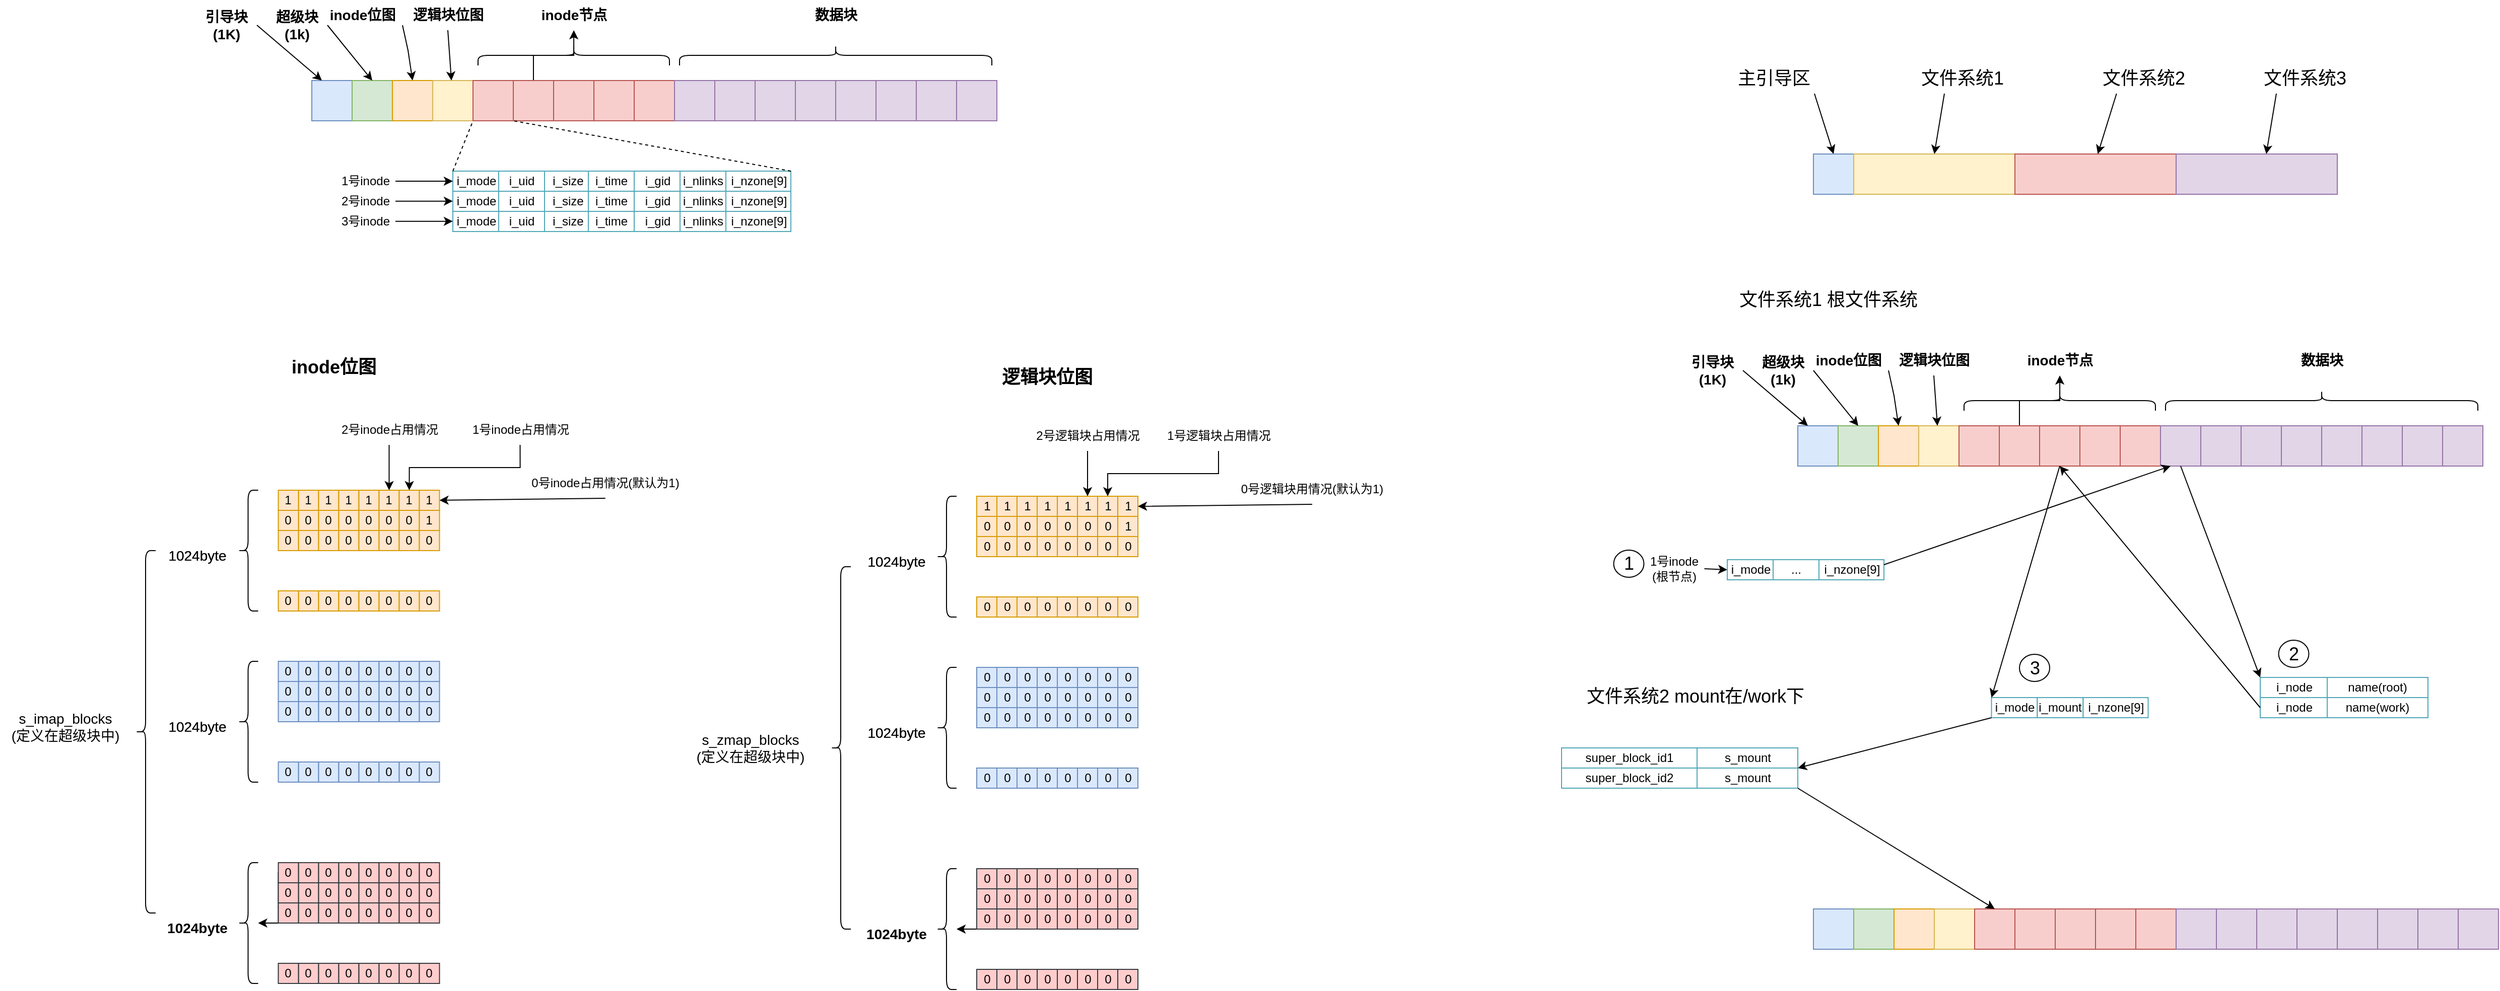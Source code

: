 <mxfile version="20.8.16" type="device"><diagram name="第 1 页" id="37yoyK_o1zVnqZ8OQjMK"><mxGraphModel dx="3470" dy="3096" grid="1" gridSize="10" guides="1" tooltips="1" connect="1" arrows="1" fold="1" page="1" pageScale="1" pageWidth="827" pageHeight="1169" math="0" shadow="0"><root><mxCell id="0"/><mxCell id="1" parent="0"/><mxCell id="zr7Nvy4fPqNRF8BoC9J9-256" value="s_zmap_blocks&lt;br&gt;(定义在超级块中)" style="text;strokeColor=none;align=center;fillColor=none;html=1;verticalAlign=middle;whiteSpace=wrap;rounded=0;fontSize=14;" parent="1" vertex="1"><mxGeometry x="249.5" y="618" width="130" height="30" as="geometry"/></mxCell><mxCell id="zr7Nvy4fPqNRF8BoC9J9-266" value="1" style="rounded=0;whiteSpace=wrap;html=1;fillColor=#ffe6cc;strokeColor=#d79b00;" parent="1" vertex="1"><mxGeometry x="-133.75" y="377" width="20" height="20" as="geometry"/></mxCell><mxCell id="zr7Nvy4fPqNRF8BoC9J9-267" value="1" style="rounded=0;whiteSpace=wrap;html=1;fillColor=#ffe6cc;strokeColor=#d79b00;" parent="1" vertex="1"><mxGeometry x="-113.75" y="377" width="20" height="20" as="geometry"/></mxCell><mxCell id="zr7Nvy4fPqNRF8BoC9J9-268" value="1" style="rounded=0;whiteSpace=wrap;html=1;fillColor=#ffe6cc;strokeColor=#d79b00;" parent="1" vertex="1"><mxGeometry x="-93.75" y="377" width="20" height="20" as="geometry"/></mxCell><mxCell id="zr7Nvy4fPqNRF8BoC9J9-269" value="1" style="rounded=0;whiteSpace=wrap;html=1;fillColor=#ffe6cc;strokeColor=#d79b00;" parent="1" vertex="1"><mxGeometry x="-73.75" y="377" width="20" height="20" as="geometry"/></mxCell><mxCell id="zr7Nvy4fPqNRF8BoC9J9-270" value="1" style="rounded=0;whiteSpace=wrap;html=1;fillColor=#ffe6cc;strokeColor=#d79b00;" parent="1" vertex="1"><mxGeometry x="-53.75" y="377" width="20" height="20" as="geometry"/></mxCell><mxCell id="zr7Nvy4fPqNRF8BoC9J9-271" value="1" style="rounded=0;whiteSpace=wrap;html=1;fillColor=#ffe6cc;strokeColor=#d79b00;" parent="1" vertex="1"><mxGeometry x="-33.75" y="377" width="20" height="20" as="geometry"/></mxCell><mxCell id="zr7Nvy4fPqNRF8BoC9J9-272" value="1" style="rounded=0;whiteSpace=wrap;html=1;fillColor=#ffe6cc;strokeColor=#d79b00;" parent="1" vertex="1"><mxGeometry x="-13.75" y="377" width="20" height="20" as="geometry"/></mxCell><mxCell id="zr7Nvy4fPqNRF8BoC9J9-273" value="1" style="rounded=0;whiteSpace=wrap;html=1;fillColor=#ffe6cc;strokeColor=#d79b00;" parent="1" vertex="1"><mxGeometry x="-153.75" y="377" width="20" height="20" as="geometry"/></mxCell><mxCell id="zr7Nvy4fPqNRF8BoC9J9-274" value="0" style="rounded=0;whiteSpace=wrap;html=1;fillColor=#ffe6cc;strokeColor=#d79b00;" parent="1" vertex="1"><mxGeometry x="-133.75" y="397" width="20" height="20" as="geometry"/></mxCell><mxCell id="zr7Nvy4fPqNRF8BoC9J9-275" value="0" style="rounded=0;whiteSpace=wrap;html=1;fillColor=#ffe6cc;strokeColor=#d79b00;" parent="1" vertex="1"><mxGeometry x="-113.75" y="397" width="20" height="20" as="geometry"/></mxCell><mxCell id="zr7Nvy4fPqNRF8BoC9J9-276" value="0" style="rounded=0;whiteSpace=wrap;html=1;fillColor=#ffe6cc;strokeColor=#d79b00;" parent="1" vertex="1"><mxGeometry x="-93.75" y="397" width="20" height="20" as="geometry"/></mxCell><mxCell id="zr7Nvy4fPqNRF8BoC9J9-277" value="0" style="rounded=0;whiteSpace=wrap;html=1;fillColor=#ffe6cc;strokeColor=#d79b00;" parent="1" vertex="1"><mxGeometry x="-73.75" y="397" width="20" height="20" as="geometry"/></mxCell><mxCell id="zr7Nvy4fPqNRF8BoC9J9-278" value="0" style="rounded=0;whiteSpace=wrap;html=1;fillColor=#ffe6cc;strokeColor=#d79b00;" parent="1" vertex="1"><mxGeometry x="-53.75" y="397" width="20" height="20" as="geometry"/></mxCell><mxCell id="zr7Nvy4fPqNRF8BoC9J9-279" value="0" style="rounded=0;whiteSpace=wrap;html=1;fillColor=#ffe6cc;strokeColor=#d79b00;" parent="1" vertex="1"><mxGeometry x="-33.75" y="397" width="20" height="20" as="geometry"/></mxCell><mxCell id="zr7Nvy4fPqNRF8BoC9J9-280" value="1" style="rounded=0;whiteSpace=wrap;html=1;fillColor=#ffe6cc;strokeColor=#d79b00;" parent="1" vertex="1"><mxGeometry x="-13.75" y="397" width="20" height="20" as="geometry"/></mxCell><mxCell id="zr7Nvy4fPqNRF8BoC9J9-281" value="0" style="rounded=0;whiteSpace=wrap;html=1;fillColor=#ffe6cc;strokeColor=#d79b00;" parent="1" vertex="1"><mxGeometry x="-153.75" y="397" width="20" height="20" as="geometry"/></mxCell><mxCell id="zr7Nvy4fPqNRF8BoC9J9-282" value="0" style="rounded=0;whiteSpace=wrap;html=1;fillColor=#ffe6cc;strokeColor=#d79b00;" parent="1" vertex="1"><mxGeometry x="-133.75" y="417" width="20" height="20" as="geometry"/></mxCell><mxCell id="zr7Nvy4fPqNRF8BoC9J9-283" value="0" style="rounded=0;whiteSpace=wrap;html=1;fillColor=#ffe6cc;strokeColor=#d79b00;" parent="1" vertex="1"><mxGeometry x="-113.75" y="417" width="20" height="20" as="geometry"/></mxCell><mxCell id="zr7Nvy4fPqNRF8BoC9J9-284" value="0" style="rounded=0;whiteSpace=wrap;html=1;fillColor=#ffe6cc;strokeColor=#d79b00;" parent="1" vertex="1"><mxGeometry x="-93.75" y="417" width="20" height="20" as="geometry"/></mxCell><mxCell id="zr7Nvy4fPqNRF8BoC9J9-285" value="0" style="rounded=0;whiteSpace=wrap;html=1;fillColor=#ffe6cc;strokeColor=#d79b00;" parent="1" vertex="1"><mxGeometry x="-73.75" y="417" width="20" height="20" as="geometry"/></mxCell><mxCell id="zr7Nvy4fPqNRF8BoC9J9-286" value="0" style="rounded=0;whiteSpace=wrap;html=1;fillColor=#ffe6cc;strokeColor=#d79b00;" parent="1" vertex="1"><mxGeometry x="-53.75" y="417" width="20" height="20" as="geometry"/></mxCell><mxCell id="zr7Nvy4fPqNRF8BoC9J9-287" value="0" style="rounded=0;whiteSpace=wrap;html=1;fillColor=#ffe6cc;strokeColor=#d79b00;" parent="1" vertex="1"><mxGeometry x="-33.75" y="417" width="20" height="20" as="geometry"/></mxCell><mxCell id="zr7Nvy4fPqNRF8BoC9J9-288" value="0" style="rounded=0;whiteSpace=wrap;html=1;fillColor=#ffe6cc;strokeColor=#d79b00;" parent="1" vertex="1"><mxGeometry x="-13.75" y="417" width="20" height="20" as="geometry"/></mxCell><mxCell id="zr7Nvy4fPqNRF8BoC9J9-289" value="0" style="rounded=0;whiteSpace=wrap;html=1;fillColor=#ffe6cc;strokeColor=#d79b00;" parent="1" vertex="1"><mxGeometry x="-153.75" y="417" width="20" height="20" as="geometry"/></mxCell><mxCell id="zr7Nvy4fPqNRF8BoC9J9-290" value="" style="shape=curlyBracket;whiteSpace=wrap;html=1;rounded=1;labelPosition=left;verticalLabelPosition=middle;align=right;verticalAlign=middle;fontSize=14;" parent="1" vertex="1"><mxGeometry x="-193.75" y="377" width="20" height="120" as="geometry"/></mxCell><mxCell id="zr7Nvy4fPqNRF8BoC9J9-291" value="0" style="rounded=0;whiteSpace=wrap;html=1;fillColor=#ffe6cc;strokeColor=#d79b00;" parent="1" vertex="1"><mxGeometry x="-133.75" y="477" width="20" height="20" as="geometry"/></mxCell><mxCell id="zr7Nvy4fPqNRF8BoC9J9-292" value="0" style="rounded=0;whiteSpace=wrap;html=1;fillColor=#ffe6cc;strokeColor=#d79b00;" parent="1" vertex="1"><mxGeometry x="-113.75" y="477" width="20" height="20" as="geometry"/></mxCell><mxCell id="zr7Nvy4fPqNRF8BoC9J9-293" value="0" style="rounded=0;whiteSpace=wrap;html=1;fillColor=#ffe6cc;strokeColor=#d79b00;" parent="1" vertex="1"><mxGeometry x="-93.75" y="477" width="20" height="20" as="geometry"/></mxCell><mxCell id="zr7Nvy4fPqNRF8BoC9J9-294" value="0" style="rounded=0;whiteSpace=wrap;html=1;fillColor=#ffe6cc;strokeColor=#d79b00;" parent="1" vertex="1"><mxGeometry x="-73.75" y="477" width="20" height="20" as="geometry"/></mxCell><mxCell id="zr7Nvy4fPqNRF8BoC9J9-295" value="0" style="rounded=0;whiteSpace=wrap;html=1;fillColor=#ffe6cc;strokeColor=#d79b00;" parent="1" vertex="1"><mxGeometry x="-53.75" y="477" width="20" height="20" as="geometry"/></mxCell><mxCell id="zr7Nvy4fPqNRF8BoC9J9-296" value="0" style="rounded=0;whiteSpace=wrap;html=1;fillColor=#ffe6cc;strokeColor=#d79b00;" parent="1" vertex="1"><mxGeometry x="-33.75" y="477" width="20" height="20" as="geometry"/></mxCell><mxCell id="zr7Nvy4fPqNRF8BoC9J9-297" value="0" style="rounded=0;whiteSpace=wrap;html=1;fillColor=#ffe6cc;strokeColor=#d79b00;" parent="1" vertex="1"><mxGeometry x="-13.75" y="477" width="20" height="20" as="geometry"/></mxCell><mxCell id="zr7Nvy4fPqNRF8BoC9J9-298" value="0" style="rounded=0;whiteSpace=wrap;html=1;fillColor=#ffe6cc;strokeColor=#d79b00;" parent="1" vertex="1"><mxGeometry x="-153.75" y="477" width="20" height="20" as="geometry"/></mxCell><mxCell id="zr7Nvy4fPqNRF8BoC9J9-299" value="1024byte" style="text;strokeColor=none;align=center;fillColor=none;html=1;verticalAlign=middle;whiteSpace=wrap;rounded=0;fontSize=14;" parent="1" vertex="1"><mxGeometry x="-263.75" y="427" width="60" height="30" as="geometry"/></mxCell><mxCell id="zr7Nvy4fPqNRF8BoC9J9-300" value="0" style="rounded=0;whiteSpace=wrap;html=1;fillColor=#dae8fc;strokeColor=#6c8ebf;" parent="1" vertex="1"><mxGeometry x="-133.75" y="547" width="20" height="20" as="geometry"/></mxCell><mxCell id="zr7Nvy4fPqNRF8BoC9J9-301" value="0" style="rounded=0;whiteSpace=wrap;html=1;fillColor=#dae8fc;strokeColor=#6c8ebf;" parent="1" vertex="1"><mxGeometry x="-113.75" y="547" width="20" height="20" as="geometry"/></mxCell><mxCell id="zr7Nvy4fPqNRF8BoC9J9-302" value="0" style="rounded=0;whiteSpace=wrap;html=1;fillColor=#dae8fc;strokeColor=#6c8ebf;" parent="1" vertex="1"><mxGeometry x="-93.75" y="547" width="20" height="20" as="geometry"/></mxCell><mxCell id="zr7Nvy4fPqNRF8BoC9J9-303" value="0" style="rounded=0;whiteSpace=wrap;html=1;fillColor=#dae8fc;strokeColor=#6c8ebf;" parent="1" vertex="1"><mxGeometry x="-73.75" y="547" width="20" height="20" as="geometry"/></mxCell><mxCell id="zr7Nvy4fPqNRF8BoC9J9-304" value="0" style="rounded=0;whiteSpace=wrap;html=1;fillColor=#dae8fc;strokeColor=#6c8ebf;" parent="1" vertex="1"><mxGeometry x="-53.75" y="547" width="20" height="20" as="geometry"/></mxCell><mxCell id="zr7Nvy4fPqNRF8BoC9J9-305" value="0" style="rounded=0;whiteSpace=wrap;html=1;fillColor=#dae8fc;strokeColor=#6c8ebf;" parent="1" vertex="1"><mxGeometry x="-33.75" y="547" width="20" height="20" as="geometry"/></mxCell><mxCell id="zr7Nvy4fPqNRF8BoC9J9-306" value="0" style="rounded=0;whiteSpace=wrap;html=1;fillColor=#dae8fc;strokeColor=#6c8ebf;" parent="1" vertex="1"><mxGeometry x="-13.75" y="547" width="20" height="20" as="geometry"/></mxCell><mxCell id="zr7Nvy4fPqNRF8BoC9J9-307" value="0" style="rounded=0;whiteSpace=wrap;html=1;fillColor=#dae8fc;strokeColor=#6c8ebf;" parent="1" vertex="1"><mxGeometry x="-153.75" y="547" width="20" height="20" as="geometry"/></mxCell><mxCell id="zr7Nvy4fPqNRF8BoC9J9-308" value="0" style="rounded=0;whiteSpace=wrap;html=1;fillColor=#dae8fc;strokeColor=#6c8ebf;" parent="1" vertex="1"><mxGeometry x="-133.75" y="567" width="20" height="20" as="geometry"/></mxCell><mxCell id="zr7Nvy4fPqNRF8BoC9J9-309" value="0" style="rounded=0;whiteSpace=wrap;html=1;fillColor=#dae8fc;strokeColor=#6c8ebf;" parent="1" vertex="1"><mxGeometry x="-113.75" y="567" width="20" height="20" as="geometry"/></mxCell><mxCell id="zr7Nvy4fPqNRF8BoC9J9-310" value="0" style="rounded=0;whiteSpace=wrap;html=1;fillColor=#dae8fc;strokeColor=#6c8ebf;" parent="1" vertex="1"><mxGeometry x="-93.75" y="567" width="20" height="20" as="geometry"/></mxCell><mxCell id="zr7Nvy4fPqNRF8BoC9J9-311" value="0" style="rounded=0;whiteSpace=wrap;html=1;fillColor=#dae8fc;strokeColor=#6c8ebf;" parent="1" vertex="1"><mxGeometry x="-73.75" y="567" width="20" height="20" as="geometry"/></mxCell><mxCell id="zr7Nvy4fPqNRF8BoC9J9-312" value="0" style="rounded=0;whiteSpace=wrap;html=1;fillColor=#dae8fc;strokeColor=#6c8ebf;" parent="1" vertex="1"><mxGeometry x="-53.75" y="567" width="20" height="20" as="geometry"/></mxCell><mxCell id="zr7Nvy4fPqNRF8BoC9J9-313" value="0" style="rounded=0;whiteSpace=wrap;html=1;fillColor=#dae8fc;strokeColor=#6c8ebf;" parent="1" vertex="1"><mxGeometry x="-33.75" y="567" width="20" height="20" as="geometry"/></mxCell><mxCell id="zr7Nvy4fPqNRF8BoC9J9-314" value="0" style="rounded=0;whiteSpace=wrap;html=1;fillColor=#dae8fc;strokeColor=#6c8ebf;" parent="1" vertex="1"><mxGeometry x="-13.75" y="567" width="20" height="20" as="geometry"/></mxCell><mxCell id="zr7Nvy4fPqNRF8BoC9J9-315" value="0" style="rounded=0;whiteSpace=wrap;html=1;fillColor=#dae8fc;strokeColor=#6c8ebf;" parent="1" vertex="1"><mxGeometry x="-153.75" y="567" width="20" height="20" as="geometry"/></mxCell><mxCell id="zr7Nvy4fPqNRF8BoC9J9-316" value="0" style="rounded=0;whiteSpace=wrap;html=1;fillColor=#dae8fc;strokeColor=#6c8ebf;" parent="1" vertex="1"><mxGeometry x="-133.75" y="587" width="20" height="20" as="geometry"/></mxCell><mxCell id="zr7Nvy4fPqNRF8BoC9J9-317" value="0" style="rounded=0;whiteSpace=wrap;html=1;fillColor=#dae8fc;strokeColor=#6c8ebf;" parent="1" vertex="1"><mxGeometry x="-113.75" y="587" width="20" height="20" as="geometry"/></mxCell><mxCell id="zr7Nvy4fPqNRF8BoC9J9-318" value="0" style="rounded=0;whiteSpace=wrap;html=1;fillColor=#dae8fc;strokeColor=#6c8ebf;" parent="1" vertex="1"><mxGeometry x="-93.75" y="587" width="20" height="20" as="geometry"/></mxCell><mxCell id="zr7Nvy4fPqNRF8BoC9J9-319" value="0" style="rounded=0;whiteSpace=wrap;html=1;fillColor=#dae8fc;strokeColor=#6c8ebf;" parent="1" vertex="1"><mxGeometry x="-73.75" y="587" width="20" height="20" as="geometry"/></mxCell><mxCell id="zr7Nvy4fPqNRF8BoC9J9-320" value="0" style="rounded=0;whiteSpace=wrap;html=1;fillColor=#dae8fc;strokeColor=#6c8ebf;" parent="1" vertex="1"><mxGeometry x="-53.75" y="587" width="20" height="20" as="geometry"/></mxCell><mxCell id="zr7Nvy4fPqNRF8BoC9J9-321" value="0" style="rounded=0;whiteSpace=wrap;html=1;fillColor=#dae8fc;strokeColor=#6c8ebf;" parent="1" vertex="1"><mxGeometry x="-33.75" y="587" width="20" height="20" as="geometry"/></mxCell><mxCell id="zr7Nvy4fPqNRF8BoC9J9-322" value="0" style="rounded=0;whiteSpace=wrap;html=1;fillColor=#dae8fc;strokeColor=#6c8ebf;" parent="1" vertex="1"><mxGeometry x="-13.75" y="587" width="20" height="20" as="geometry"/></mxCell><mxCell id="zr7Nvy4fPqNRF8BoC9J9-323" value="0" style="rounded=0;whiteSpace=wrap;html=1;fillColor=#dae8fc;strokeColor=#6c8ebf;" parent="1" vertex="1"><mxGeometry x="-153.75" y="587" width="20" height="20" as="geometry"/></mxCell><mxCell id="zr7Nvy4fPqNRF8BoC9J9-324" value="" style="shape=curlyBracket;whiteSpace=wrap;html=1;rounded=1;labelPosition=left;verticalLabelPosition=middle;align=right;verticalAlign=middle;fontSize=14;" parent="1" vertex="1"><mxGeometry x="-193.75" y="547" width="20" height="120" as="geometry"/></mxCell><mxCell id="zr7Nvy4fPqNRF8BoC9J9-325" value="0" style="rounded=0;whiteSpace=wrap;html=1;fillColor=#dae8fc;strokeColor=#6c8ebf;" parent="1" vertex="1"><mxGeometry x="-133.75" y="647" width="20" height="20" as="geometry"/></mxCell><mxCell id="zr7Nvy4fPqNRF8BoC9J9-326" value="0" style="rounded=0;whiteSpace=wrap;html=1;fillColor=#dae8fc;strokeColor=#6c8ebf;" parent="1" vertex="1"><mxGeometry x="-113.75" y="647" width="20" height="20" as="geometry"/></mxCell><mxCell id="zr7Nvy4fPqNRF8BoC9J9-327" value="0" style="rounded=0;whiteSpace=wrap;html=1;fillColor=#dae8fc;strokeColor=#6c8ebf;" parent="1" vertex="1"><mxGeometry x="-93.75" y="647" width="20" height="20" as="geometry"/></mxCell><mxCell id="zr7Nvy4fPqNRF8BoC9J9-328" value="0" style="rounded=0;whiteSpace=wrap;html=1;fillColor=#dae8fc;strokeColor=#6c8ebf;" parent="1" vertex="1"><mxGeometry x="-73.75" y="647" width="20" height="20" as="geometry"/></mxCell><mxCell id="zr7Nvy4fPqNRF8BoC9J9-329" value="0" style="rounded=0;whiteSpace=wrap;html=1;fillColor=#dae8fc;strokeColor=#6c8ebf;" parent="1" vertex="1"><mxGeometry x="-53.75" y="647" width="20" height="20" as="geometry"/></mxCell><mxCell id="zr7Nvy4fPqNRF8BoC9J9-330" value="0" style="rounded=0;whiteSpace=wrap;html=1;fillColor=#dae8fc;strokeColor=#6c8ebf;" parent="1" vertex="1"><mxGeometry x="-33.75" y="647" width="20" height="20" as="geometry"/></mxCell><mxCell id="zr7Nvy4fPqNRF8BoC9J9-331" value="0" style="rounded=0;whiteSpace=wrap;html=1;fillColor=#dae8fc;strokeColor=#6c8ebf;" parent="1" vertex="1"><mxGeometry x="-13.75" y="647" width="20" height="20" as="geometry"/></mxCell><mxCell id="zr7Nvy4fPqNRF8BoC9J9-332" value="0" style="rounded=0;whiteSpace=wrap;html=1;fillColor=#dae8fc;strokeColor=#6c8ebf;" parent="1" vertex="1"><mxGeometry x="-153.75" y="647" width="20" height="20" as="geometry"/></mxCell><mxCell id="zr7Nvy4fPqNRF8BoC9J9-333" value="1024byte" style="text;strokeColor=none;align=center;fillColor=none;html=1;verticalAlign=middle;whiteSpace=wrap;rounded=0;fontSize=14;" parent="1" vertex="1"><mxGeometry x="-263.75" y="597" width="60" height="30" as="geometry"/></mxCell><mxCell id="zr7Nvy4fPqNRF8BoC9J9-334" value="" style="edgeStyle=orthogonalEdgeStyle;rounded=0;orthogonalLoop=1;jettySize=auto;html=1;fontSize=14;" parent="1" source="zr7Nvy4fPqNRF8BoC9J9-335" target="zr7Nvy4fPqNRF8BoC9J9-359" edge="1"><mxGeometry relative="1" as="geometry"/></mxCell><mxCell id="zr7Nvy4fPqNRF8BoC9J9-335" value="0" style="rounded=0;whiteSpace=wrap;html=1;fillColor=#ffcccc;strokeColor=#36393d;" parent="1" vertex="1"><mxGeometry x="-133.75" y="747" width="20" height="20" as="geometry"/></mxCell><mxCell id="zr7Nvy4fPqNRF8BoC9J9-336" value="0" style="rounded=0;whiteSpace=wrap;html=1;fillColor=#ffcccc;strokeColor=#36393d;" parent="1" vertex="1"><mxGeometry x="-113.75" y="747" width="20" height="20" as="geometry"/></mxCell><mxCell id="zr7Nvy4fPqNRF8BoC9J9-337" value="0" style="rounded=0;whiteSpace=wrap;html=1;fillColor=#ffcccc;strokeColor=#36393d;" parent="1" vertex="1"><mxGeometry x="-93.75" y="747" width="20" height="20" as="geometry"/></mxCell><mxCell id="zr7Nvy4fPqNRF8BoC9J9-338" value="0" style="rounded=0;whiteSpace=wrap;html=1;fillColor=#ffcccc;strokeColor=#36393d;" parent="1" vertex="1"><mxGeometry x="-73.75" y="747" width="20" height="20" as="geometry"/></mxCell><mxCell id="zr7Nvy4fPqNRF8BoC9J9-339" value="0" style="rounded=0;whiteSpace=wrap;html=1;fillColor=#ffcccc;strokeColor=#36393d;" parent="1" vertex="1"><mxGeometry x="-53.75" y="747" width="20" height="20" as="geometry"/></mxCell><mxCell id="zr7Nvy4fPqNRF8BoC9J9-340" value="0" style="rounded=0;whiteSpace=wrap;html=1;fillColor=#ffcccc;strokeColor=#36393d;" parent="1" vertex="1"><mxGeometry x="-33.75" y="747" width="20" height="20" as="geometry"/></mxCell><mxCell id="zr7Nvy4fPqNRF8BoC9J9-341" value="0" style="rounded=0;whiteSpace=wrap;html=1;fillColor=#ffcccc;strokeColor=#36393d;" parent="1" vertex="1"><mxGeometry x="-13.75" y="747" width="20" height="20" as="geometry"/></mxCell><mxCell id="zr7Nvy4fPqNRF8BoC9J9-342" value="0" style="rounded=0;whiteSpace=wrap;html=1;fillColor=#ffcccc;strokeColor=#36393d;" parent="1" vertex="1"><mxGeometry x="-153.75" y="747" width="20" height="20" as="geometry"/></mxCell><mxCell id="zr7Nvy4fPqNRF8BoC9J9-343" value="0" style="rounded=0;whiteSpace=wrap;html=1;fillColor=#ffcccc;strokeColor=#36393d;" parent="1" vertex="1"><mxGeometry x="-133.75" y="767" width="20" height="20" as="geometry"/></mxCell><mxCell id="zr7Nvy4fPqNRF8BoC9J9-344" value="0" style="rounded=0;whiteSpace=wrap;html=1;fillColor=#ffcccc;strokeColor=#36393d;" parent="1" vertex="1"><mxGeometry x="-113.75" y="767" width="20" height="20" as="geometry"/></mxCell><mxCell id="zr7Nvy4fPqNRF8BoC9J9-345" value="0" style="rounded=0;whiteSpace=wrap;html=1;fillColor=#ffcccc;strokeColor=#36393d;" parent="1" vertex="1"><mxGeometry x="-93.75" y="767" width="20" height="20" as="geometry"/></mxCell><mxCell id="zr7Nvy4fPqNRF8BoC9J9-346" value="0" style="rounded=0;whiteSpace=wrap;html=1;fillColor=#ffcccc;strokeColor=#36393d;" parent="1" vertex="1"><mxGeometry x="-73.75" y="767" width="20" height="20" as="geometry"/></mxCell><mxCell id="zr7Nvy4fPqNRF8BoC9J9-347" value="0" style="rounded=0;whiteSpace=wrap;html=1;fillColor=#ffcccc;strokeColor=#36393d;" parent="1" vertex="1"><mxGeometry x="-53.75" y="767" width="20" height="20" as="geometry"/></mxCell><mxCell id="zr7Nvy4fPqNRF8BoC9J9-348" value="0" style="rounded=0;whiteSpace=wrap;html=1;fillColor=#ffcccc;strokeColor=#36393d;" parent="1" vertex="1"><mxGeometry x="-33.75" y="767" width="20" height="20" as="geometry"/></mxCell><mxCell id="zr7Nvy4fPqNRF8BoC9J9-349" value="0" style="rounded=0;whiteSpace=wrap;html=1;fillColor=#ffcccc;strokeColor=#36393d;" parent="1" vertex="1"><mxGeometry x="-13.75" y="767" width="20" height="20" as="geometry"/></mxCell><mxCell id="zr7Nvy4fPqNRF8BoC9J9-350" value="0" style="rounded=0;whiteSpace=wrap;html=1;fillColor=#ffcccc;strokeColor=#36393d;" parent="1" vertex="1"><mxGeometry x="-153.75" y="767" width="20" height="20" as="geometry"/></mxCell><mxCell id="zr7Nvy4fPqNRF8BoC9J9-351" value="0" style="rounded=0;whiteSpace=wrap;html=1;fillColor=#ffcccc;strokeColor=#36393d;" parent="1" vertex="1"><mxGeometry x="-133.75" y="787" width="20" height="20" as="geometry"/></mxCell><mxCell id="zr7Nvy4fPqNRF8BoC9J9-352" value="0" style="rounded=0;whiteSpace=wrap;html=1;fillColor=#ffcccc;strokeColor=#36393d;" parent="1" vertex="1"><mxGeometry x="-113.75" y="787" width="20" height="20" as="geometry"/></mxCell><mxCell id="zr7Nvy4fPqNRF8BoC9J9-353" value="0" style="rounded=0;whiteSpace=wrap;html=1;fillColor=#ffcccc;strokeColor=#36393d;" parent="1" vertex="1"><mxGeometry x="-93.75" y="787" width="20" height="20" as="geometry"/></mxCell><mxCell id="zr7Nvy4fPqNRF8BoC9J9-354" value="0" style="rounded=0;whiteSpace=wrap;html=1;fillColor=#ffcccc;strokeColor=#36393d;" parent="1" vertex="1"><mxGeometry x="-73.75" y="787" width="20" height="20" as="geometry"/></mxCell><mxCell id="zr7Nvy4fPqNRF8BoC9J9-355" value="0" style="rounded=0;whiteSpace=wrap;html=1;fillColor=#ffcccc;strokeColor=#36393d;" parent="1" vertex="1"><mxGeometry x="-53.75" y="787" width="20" height="20" as="geometry"/></mxCell><mxCell id="zr7Nvy4fPqNRF8BoC9J9-356" value="0" style="rounded=0;whiteSpace=wrap;html=1;fillColor=#ffcccc;strokeColor=#36393d;" parent="1" vertex="1"><mxGeometry x="-33.75" y="787" width="20" height="20" as="geometry"/></mxCell><mxCell id="zr7Nvy4fPqNRF8BoC9J9-357" value="0" style="rounded=0;whiteSpace=wrap;html=1;fillColor=#ffcccc;strokeColor=#36393d;" parent="1" vertex="1"><mxGeometry x="-13.75" y="787" width="20" height="20" as="geometry"/></mxCell><mxCell id="zr7Nvy4fPqNRF8BoC9J9-358" value="0" style="rounded=0;whiteSpace=wrap;html=1;fillColor=#ffcccc;strokeColor=#36393d;" parent="1" vertex="1"><mxGeometry x="-153.75" y="787" width="20" height="20" as="geometry"/></mxCell><mxCell id="zr7Nvy4fPqNRF8BoC9J9-359" value="" style="shape=curlyBracket;whiteSpace=wrap;html=1;rounded=1;labelPosition=left;verticalLabelPosition=middle;align=right;verticalAlign=middle;fontSize=14;" parent="1" vertex="1"><mxGeometry x="-193.75" y="747" width="20" height="120" as="geometry"/></mxCell><mxCell id="zr7Nvy4fPqNRF8BoC9J9-360" value="0" style="rounded=0;whiteSpace=wrap;html=1;fillColor=#ffcccc;strokeColor=#36393d;" parent="1" vertex="1"><mxGeometry x="-133.75" y="847" width="20" height="20" as="geometry"/></mxCell><mxCell id="zr7Nvy4fPqNRF8BoC9J9-361" value="0" style="rounded=0;whiteSpace=wrap;html=1;fillColor=#ffcccc;strokeColor=#36393d;" parent="1" vertex="1"><mxGeometry x="-113.75" y="847" width="20" height="20" as="geometry"/></mxCell><mxCell id="zr7Nvy4fPqNRF8BoC9J9-362" value="0" style="rounded=0;whiteSpace=wrap;html=1;fillColor=#ffcccc;strokeColor=#36393d;" parent="1" vertex="1"><mxGeometry x="-93.75" y="847" width="20" height="20" as="geometry"/></mxCell><mxCell id="zr7Nvy4fPqNRF8BoC9J9-363" value="0" style="rounded=0;whiteSpace=wrap;html=1;fillColor=#ffcccc;strokeColor=#36393d;" parent="1" vertex="1"><mxGeometry x="-73.75" y="847" width="20" height="20" as="geometry"/></mxCell><mxCell id="zr7Nvy4fPqNRF8BoC9J9-364" value="0" style="rounded=0;whiteSpace=wrap;html=1;fillColor=#ffcccc;strokeColor=#36393d;" parent="1" vertex="1"><mxGeometry x="-53.75" y="847" width="20" height="20" as="geometry"/></mxCell><mxCell id="zr7Nvy4fPqNRF8BoC9J9-365" value="0" style="rounded=0;whiteSpace=wrap;html=1;fillColor=#ffcccc;strokeColor=#36393d;" parent="1" vertex="1"><mxGeometry x="-33.75" y="847" width="20" height="20" as="geometry"/></mxCell><mxCell id="zr7Nvy4fPqNRF8BoC9J9-366" value="0" style="rounded=0;whiteSpace=wrap;html=1;fillColor=#ffcccc;strokeColor=#36393d;" parent="1" vertex="1"><mxGeometry x="-13.75" y="847" width="20" height="20" as="geometry"/></mxCell><mxCell id="zr7Nvy4fPqNRF8BoC9J9-367" value="0" style="rounded=0;whiteSpace=wrap;html=1;fillColor=#ffcccc;strokeColor=#36393d;" parent="1" vertex="1"><mxGeometry x="-153.75" y="847" width="20" height="20" as="geometry"/></mxCell><mxCell id="zr7Nvy4fPqNRF8BoC9J9-368" value="&lt;b&gt;1024byte&lt;/b&gt;" style="text;strokeColor=none;align=center;fillColor=none;html=1;verticalAlign=middle;whiteSpace=wrap;rounded=0;fontSize=14;" parent="1" vertex="1"><mxGeometry x="-263.75" y="797" width="60" height="30" as="geometry"/></mxCell><mxCell id="zr7Nvy4fPqNRF8BoC9J9-371" value="&lt;b&gt;&lt;font style=&quot;font-size: 18px;&quot;&gt;inode位图&lt;/font&gt;&lt;/b&gt;" style="text;strokeColor=none;align=center;fillColor=none;html=1;verticalAlign=middle;whiteSpace=wrap;rounded=0;fontSize=14;" parent="1" vertex="1"><mxGeometry x="-193.75" y="240" width="191" height="30" as="geometry"/></mxCell><mxCell id="zr7Nvy4fPqNRF8BoC9J9-372" value="1024byte" style="text;strokeColor=none;align=center;fillColor=none;html=1;verticalAlign=middle;whiteSpace=wrap;rounded=0;fontSize=14;" parent="1" vertex="1"><mxGeometry x="-263.75" y="597" width="60" height="30" as="geometry"/></mxCell><mxCell id="zr7Nvy4fPqNRF8BoC9J9-373" value="1024byte" style="text;strokeColor=none;align=center;fillColor=none;html=1;verticalAlign=middle;whiteSpace=wrap;rounded=0;fontSize=14;" parent="1" vertex="1"><mxGeometry x="-263.75" y="427" width="60" height="30" as="geometry"/></mxCell><mxCell id="zr7Nvy4fPqNRF8BoC9J9-374" value="0号inode占用情况(默认为1)" style="text;strokeColor=none;align=center;fillColor=none;html=1;verticalAlign=middle;whiteSpace=wrap;rounded=0;" parent="1" vertex="1"><mxGeometry x="91.75" y="355" width="158.25" height="30" as="geometry"/></mxCell><mxCell id="zr7Nvy4fPqNRF8BoC9J9-375" style="edgeStyle=orthogonalEdgeStyle;rounded=0;orthogonalLoop=1;jettySize=auto;html=1;exitX=0.5;exitY=1;exitDx=0;exitDy=0;entryX=0.5;entryY=0;entryDx=0;entryDy=0;" parent="1" source="zr7Nvy4fPqNRF8BoC9J9-376" target="zr7Nvy4fPqNRF8BoC9J9-271" edge="1"><mxGeometry relative="1" as="geometry"/></mxCell><mxCell id="zr7Nvy4fPqNRF8BoC9J9-376" value="1号inode占用情况" style="text;strokeColor=none;align=center;fillColor=none;html=1;verticalAlign=middle;whiteSpace=wrap;rounded=0;" parent="1" vertex="1"><mxGeometry x="33.5" y="302" width="105.5" height="30" as="geometry"/></mxCell><mxCell id="zr7Nvy4fPqNRF8BoC9J9-377" value="" style="endArrow=classic;html=1;rounded=0;exitX=0.5;exitY=1;exitDx=0;exitDy=0;entryX=1;entryY=0.5;entryDx=0;entryDy=0;" parent="1" source="zr7Nvy4fPqNRF8BoC9J9-374" target="zr7Nvy4fPqNRF8BoC9J9-272" edge="1"><mxGeometry width="50" height="50" relative="1" as="geometry"><mxPoint x="51.75" y="445" as="sourcePoint"/><mxPoint x="101.75" y="395" as="targetPoint"/></mxGeometry></mxCell><mxCell id="zr7Nvy4fPqNRF8BoC9J9-378" value="2号inode占用情况" style="text;strokeColor=none;align=center;fillColor=none;html=1;verticalAlign=middle;whiteSpace=wrap;rounded=0;" parent="1" vertex="1"><mxGeometry x="-96.5" y="302" width="105.5" height="30" as="geometry"/></mxCell><mxCell id="zr7Nvy4fPqNRF8BoC9J9-379" value="" style="endArrow=classic;html=1;rounded=0;exitX=0.5;exitY=1;exitDx=0;exitDy=0;entryX=0.5;entryY=0;entryDx=0;entryDy=0;" parent="1" source="zr7Nvy4fPqNRF8BoC9J9-378" target="zr7Nvy4fPqNRF8BoC9J9-270" edge="1"><mxGeometry width="50" height="50" relative="1" as="geometry"><mxPoint x="11.75" y="385" as="sourcePoint"/><mxPoint x="61.75" y="335" as="targetPoint"/></mxGeometry></mxCell><mxCell id="zr7Nvy4fPqNRF8BoC9J9-380" value="1" style="rounded=0;whiteSpace=wrap;html=1;fillColor=#ffe6cc;strokeColor=#d79b00;" parent="1" vertex="1"><mxGeometry x="559.5" y="383" width="20" height="20" as="geometry"/></mxCell><mxCell id="zr7Nvy4fPqNRF8BoC9J9-381" value="1" style="rounded=0;whiteSpace=wrap;html=1;fillColor=#ffe6cc;strokeColor=#d79b00;" parent="1" vertex="1"><mxGeometry x="579.5" y="383" width="20" height="20" as="geometry"/></mxCell><mxCell id="zr7Nvy4fPqNRF8BoC9J9-382" value="1" style="rounded=0;whiteSpace=wrap;html=1;fillColor=#ffe6cc;strokeColor=#d79b00;" parent="1" vertex="1"><mxGeometry x="599.5" y="383" width="20" height="20" as="geometry"/></mxCell><mxCell id="zr7Nvy4fPqNRF8BoC9J9-383" value="1" style="rounded=0;whiteSpace=wrap;html=1;fillColor=#ffe6cc;strokeColor=#d79b00;" parent="1" vertex="1"><mxGeometry x="619.5" y="383" width="20" height="20" as="geometry"/></mxCell><mxCell id="zr7Nvy4fPqNRF8BoC9J9-384" value="1" style="rounded=0;whiteSpace=wrap;html=1;fillColor=#ffe6cc;strokeColor=#d79b00;" parent="1" vertex="1"><mxGeometry x="639.5" y="383" width="20" height="20" as="geometry"/></mxCell><mxCell id="zr7Nvy4fPqNRF8BoC9J9-385" value="1" style="rounded=0;whiteSpace=wrap;html=1;fillColor=#ffe6cc;strokeColor=#d79b00;" parent="1" vertex="1"><mxGeometry x="659.5" y="383" width="20" height="20" as="geometry"/></mxCell><mxCell id="zr7Nvy4fPqNRF8BoC9J9-386" value="1" style="rounded=0;whiteSpace=wrap;html=1;fillColor=#ffe6cc;strokeColor=#d79b00;" parent="1" vertex="1"><mxGeometry x="679.5" y="383" width="20" height="20" as="geometry"/></mxCell><mxCell id="zr7Nvy4fPqNRF8BoC9J9-387" value="1" style="rounded=0;whiteSpace=wrap;html=1;fillColor=#ffe6cc;strokeColor=#d79b00;" parent="1" vertex="1"><mxGeometry x="539.5" y="383" width="20" height="20" as="geometry"/></mxCell><mxCell id="zr7Nvy4fPqNRF8BoC9J9-388" value="0" style="rounded=0;whiteSpace=wrap;html=1;fillColor=#ffe6cc;strokeColor=#d79b00;" parent="1" vertex="1"><mxGeometry x="559.5" y="403" width="20" height="20" as="geometry"/></mxCell><mxCell id="zr7Nvy4fPqNRF8BoC9J9-389" value="0" style="rounded=0;whiteSpace=wrap;html=1;fillColor=#ffe6cc;strokeColor=#d79b00;" parent="1" vertex="1"><mxGeometry x="579.5" y="403" width="20" height="20" as="geometry"/></mxCell><mxCell id="zr7Nvy4fPqNRF8BoC9J9-390" value="0" style="rounded=0;whiteSpace=wrap;html=1;fillColor=#ffe6cc;strokeColor=#d79b00;" parent="1" vertex="1"><mxGeometry x="599.5" y="403" width="20" height="20" as="geometry"/></mxCell><mxCell id="zr7Nvy4fPqNRF8BoC9J9-391" value="0" style="rounded=0;whiteSpace=wrap;html=1;fillColor=#ffe6cc;strokeColor=#d79b00;" parent="1" vertex="1"><mxGeometry x="619.5" y="403" width="20" height="20" as="geometry"/></mxCell><mxCell id="zr7Nvy4fPqNRF8BoC9J9-392" value="0" style="rounded=0;whiteSpace=wrap;html=1;fillColor=#ffe6cc;strokeColor=#d79b00;" parent="1" vertex="1"><mxGeometry x="639.5" y="403" width="20" height="20" as="geometry"/></mxCell><mxCell id="zr7Nvy4fPqNRF8BoC9J9-393" value="0" style="rounded=0;whiteSpace=wrap;html=1;fillColor=#ffe6cc;strokeColor=#d79b00;" parent="1" vertex="1"><mxGeometry x="659.5" y="403" width="20" height="20" as="geometry"/></mxCell><mxCell id="zr7Nvy4fPqNRF8BoC9J9-394" value="1" style="rounded=0;whiteSpace=wrap;html=1;fillColor=#ffe6cc;strokeColor=#d79b00;" parent="1" vertex="1"><mxGeometry x="679.5" y="403" width="20" height="20" as="geometry"/></mxCell><mxCell id="zr7Nvy4fPqNRF8BoC9J9-395" value="0" style="rounded=0;whiteSpace=wrap;html=1;fillColor=#ffe6cc;strokeColor=#d79b00;" parent="1" vertex="1"><mxGeometry x="539.5" y="403" width="20" height="20" as="geometry"/></mxCell><mxCell id="zr7Nvy4fPqNRF8BoC9J9-396" value="0" style="rounded=0;whiteSpace=wrap;html=1;fillColor=#ffe6cc;strokeColor=#d79b00;" parent="1" vertex="1"><mxGeometry x="559.5" y="423" width="20" height="20" as="geometry"/></mxCell><mxCell id="zr7Nvy4fPqNRF8BoC9J9-397" value="0" style="rounded=0;whiteSpace=wrap;html=1;fillColor=#ffe6cc;strokeColor=#d79b00;" parent="1" vertex="1"><mxGeometry x="579.5" y="423" width="20" height="20" as="geometry"/></mxCell><mxCell id="zr7Nvy4fPqNRF8BoC9J9-398" value="0" style="rounded=0;whiteSpace=wrap;html=1;fillColor=#ffe6cc;strokeColor=#d79b00;" parent="1" vertex="1"><mxGeometry x="599.5" y="423" width="20" height="20" as="geometry"/></mxCell><mxCell id="zr7Nvy4fPqNRF8BoC9J9-399" value="0" style="rounded=0;whiteSpace=wrap;html=1;fillColor=#ffe6cc;strokeColor=#d79b00;" parent="1" vertex="1"><mxGeometry x="619.5" y="423" width="20" height="20" as="geometry"/></mxCell><mxCell id="zr7Nvy4fPqNRF8BoC9J9-400" value="0" style="rounded=0;whiteSpace=wrap;html=1;fillColor=#ffe6cc;strokeColor=#d79b00;" parent="1" vertex="1"><mxGeometry x="639.5" y="423" width="20" height="20" as="geometry"/></mxCell><mxCell id="zr7Nvy4fPqNRF8BoC9J9-401" value="0" style="rounded=0;whiteSpace=wrap;html=1;fillColor=#ffe6cc;strokeColor=#d79b00;" parent="1" vertex="1"><mxGeometry x="659.5" y="423" width="20" height="20" as="geometry"/></mxCell><mxCell id="zr7Nvy4fPqNRF8BoC9J9-402" value="0" style="rounded=0;whiteSpace=wrap;html=1;fillColor=#ffe6cc;strokeColor=#d79b00;" parent="1" vertex="1"><mxGeometry x="679.5" y="423" width="20" height="20" as="geometry"/></mxCell><mxCell id="zr7Nvy4fPqNRF8BoC9J9-403" value="0" style="rounded=0;whiteSpace=wrap;html=1;fillColor=#ffe6cc;strokeColor=#d79b00;" parent="1" vertex="1"><mxGeometry x="539.5" y="423" width="20" height="20" as="geometry"/></mxCell><mxCell id="zr7Nvy4fPqNRF8BoC9J9-404" value="" style="shape=curlyBracket;whiteSpace=wrap;html=1;rounded=1;labelPosition=left;verticalLabelPosition=middle;align=right;verticalAlign=middle;fontSize=14;" parent="1" vertex="1"><mxGeometry x="499.5" y="383" width="20" height="120" as="geometry"/></mxCell><mxCell id="zr7Nvy4fPqNRF8BoC9J9-405" value="0" style="rounded=0;whiteSpace=wrap;html=1;fillColor=#ffe6cc;strokeColor=#d79b00;" parent="1" vertex="1"><mxGeometry x="559.5" y="483" width="20" height="20" as="geometry"/></mxCell><mxCell id="zr7Nvy4fPqNRF8BoC9J9-406" value="0" style="rounded=0;whiteSpace=wrap;html=1;fillColor=#ffe6cc;strokeColor=#d79b00;" parent="1" vertex="1"><mxGeometry x="579.5" y="483" width="20" height="20" as="geometry"/></mxCell><mxCell id="zr7Nvy4fPqNRF8BoC9J9-407" value="0" style="rounded=0;whiteSpace=wrap;html=1;fillColor=#ffe6cc;strokeColor=#d79b00;" parent="1" vertex="1"><mxGeometry x="599.5" y="483" width="20" height="20" as="geometry"/></mxCell><mxCell id="zr7Nvy4fPqNRF8BoC9J9-408" value="0" style="rounded=0;whiteSpace=wrap;html=1;fillColor=#ffe6cc;strokeColor=#d79b00;" parent="1" vertex="1"><mxGeometry x="619.5" y="483" width="20" height="20" as="geometry"/></mxCell><mxCell id="zr7Nvy4fPqNRF8BoC9J9-409" value="0" style="rounded=0;whiteSpace=wrap;html=1;fillColor=#ffe6cc;strokeColor=#d79b00;" parent="1" vertex="1"><mxGeometry x="639.5" y="483" width="20" height="20" as="geometry"/></mxCell><mxCell id="zr7Nvy4fPqNRF8BoC9J9-410" value="0" style="rounded=0;whiteSpace=wrap;html=1;fillColor=#ffe6cc;strokeColor=#d79b00;" parent="1" vertex="1"><mxGeometry x="659.5" y="483" width="20" height="20" as="geometry"/></mxCell><mxCell id="zr7Nvy4fPqNRF8BoC9J9-411" value="0" style="rounded=0;whiteSpace=wrap;html=1;fillColor=#ffe6cc;strokeColor=#d79b00;" parent="1" vertex="1"><mxGeometry x="679.5" y="483" width="20" height="20" as="geometry"/></mxCell><mxCell id="zr7Nvy4fPqNRF8BoC9J9-412" value="0" style="rounded=0;whiteSpace=wrap;html=1;fillColor=#ffe6cc;strokeColor=#d79b00;" parent="1" vertex="1"><mxGeometry x="539.5" y="483" width="20" height="20" as="geometry"/></mxCell><mxCell id="zr7Nvy4fPqNRF8BoC9J9-413" value="1024byte" style="text;strokeColor=none;align=center;fillColor=none;html=1;verticalAlign=middle;whiteSpace=wrap;rounded=0;fontSize=14;" parent="1" vertex="1"><mxGeometry x="429.5" y="433" width="60" height="30" as="geometry"/></mxCell><mxCell id="zr7Nvy4fPqNRF8BoC9J9-414" value="0" style="rounded=0;whiteSpace=wrap;html=1;fillColor=#dae8fc;strokeColor=#6c8ebf;" parent="1" vertex="1"><mxGeometry x="559.5" y="553" width="20" height="20" as="geometry"/></mxCell><mxCell id="zr7Nvy4fPqNRF8BoC9J9-415" value="0" style="rounded=0;whiteSpace=wrap;html=1;fillColor=#dae8fc;strokeColor=#6c8ebf;" parent="1" vertex="1"><mxGeometry x="579.5" y="553" width="20" height="20" as="geometry"/></mxCell><mxCell id="zr7Nvy4fPqNRF8BoC9J9-416" value="0" style="rounded=0;whiteSpace=wrap;html=1;fillColor=#dae8fc;strokeColor=#6c8ebf;" parent="1" vertex="1"><mxGeometry x="599.5" y="553" width="20" height="20" as="geometry"/></mxCell><mxCell id="zr7Nvy4fPqNRF8BoC9J9-417" value="0" style="rounded=0;whiteSpace=wrap;html=1;fillColor=#dae8fc;strokeColor=#6c8ebf;" parent="1" vertex="1"><mxGeometry x="619.5" y="553" width="20" height="20" as="geometry"/></mxCell><mxCell id="zr7Nvy4fPqNRF8BoC9J9-418" value="0" style="rounded=0;whiteSpace=wrap;html=1;fillColor=#dae8fc;strokeColor=#6c8ebf;" parent="1" vertex="1"><mxGeometry x="639.5" y="553" width="20" height="20" as="geometry"/></mxCell><mxCell id="zr7Nvy4fPqNRF8BoC9J9-419" value="0" style="rounded=0;whiteSpace=wrap;html=1;fillColor=#dae8fc;strokeColor=#6c8ebf;" parent="1" vertex="1"><mxGeometry x="659.5" y="553" width="20" height="20" as="geometry"/></mxCell><mxCell id="zr7Nvy4fPqNRF8BoC9J9-420" value="0" style="rounded=0;whiteSpace=wrap;html=1;fillColor=#dae8fc;strokeColor=#6c8ebf;" parent="1" vertex="1"><mxGeometry x="679.5" y="553" width="20" height="20" as="geometry"/></mxCell><mxCell id="zr7Nvy4fPqNRF8BoC9J9-421" value="0" style="rounded=0;whiteSpace=wrap;html=1;fillColor=#dae8fc;strokeColor=#6c8ebf;" parent="1" vertex="1"><mxGeometry x="539.5" y="553" width="20" height="20" as="geometry"/></mxCell><mxCell id="zr7Nvy4fPqNRF8BoC9J9-422" value="0" style="rounded=0;whiteSpace=wrap;html=1;fillColor=#dae8fc;strokeColor=#6c8ebf;" parent="1" vertex="1"><mxGeometry x="559.5" y="573" width="20" height="20" as="geometry"/></mxCell><mxCell id="zr7Nvy4fPqNRF8BoC9J9-423" value="0" style="rounded=0;whiteSpace=wrap;html=1;fillColor=#dae8fc;strokeColor=#6c8ebf;" parent="1" vertex="1"><mxGeometry x="579.5" y="573" width="20" height="20" as="geometry"/></mxCell><mxCell id="zr7Nvy4fPqNRF8BoC9J9-424" value="0" style="rounded=0;whiteSpace=wrap;html=1;fillColor=#dae8fc;strokeColor=#6c8ebf;" parent="1" vertex="1"><mxGeometry x="599.5" y="573" width="20" height="20" as="geometry"/></mxCell><mxCell id="zr7Nvy4fPqNRF8BoC9J9-425" value="0" style="rounded=0;whiteSpace=wrap;html=1;fillColor=#dae8fc;strokeColor=#6c8ebf;" parent="1" vertex="1"><mxGeometry x="619.5" y="573" width="20" height="20" as="geometry"/></mxCell><mxCell id="zr7Nvy4fPqNRF8BoC9J9-426" value="0" style="rounded=0;whiteSpace=wrap;html=1;fillColor=#dae8fc;strokeColor=#6c8ebf;" parent="1" vertex="1"><mxGeometry x="639.5" y="573" width="20" height="20" as="geometry"/></mxCell><mxCell id="zr7Nvy4fPqNRF8BoC9J9-427" value="0" style="rounded=0;whiteSpace=wrap;html=1;fillColor=#dae8fc;strokeColor=#6c8ebf;" parent="1" vertex="1"><mxGeometry x="659.5" y="573" width="20" height="20" as="geometry"/></mxCell><mxCell id="zr7Nvy4fPqNRF8BoC9J9-428" value="0" style="rounded=0;whiteSpace=wrap;html=1;fillColor=#dae8fc;strokeColor=#6c8ebf;" parent="1" vertex="1"><mxGeometry x="679.5" y="573" width="20" height="20" as="geometry"/></mxCell><mxCell id="zr7Nvy4fPqNRF8BoC9J9-429" value="0" style="rounded=0;whiteSpace=wrap;html=1;fillColor=#dae8fc;strokeColor=#6c8ebf;" parent="1" vertex="1"><mxGeometry x="539.5" y="573" width="20" height="20" as="geometry"/></mxCell><mxCell id="zr7Nvy4fPqNRF8BoC9J9-430" value="0" style="rounded=0;whiteSpace=wrap;html=1;fillColor=#dae8fc;strokeColor=#6c8ebf;" parent="1" vertex="1"><mxGeometry x="559.5" y="593" width="20" height="20" as="geometry"/></mxCell><mxCell id="zr7Nvy4fPqNRF8BoC9J9-431" value="0" style="rounded=0;whiteSpace=wrap;html=1;fillColor=#dae8fc;strokeColor=#6c8ebf;" parent="1" vertex="1"><mxGeometry x="579.5" y="593" width="20" height="20" as="geometry"/></mxCell><mxCell id="zr7Nvy4fPqNRF8BoC9J9-432" value="0" style="rounded=0;whiteSpace=wrap;html=1;fillColor=#dae8fc;strokeColor=#6c8ebf;" parent="1" vertex="1"><mxGeometry x="599.5" y="593" width="20" height="20" as="geometry"/></mxCell><mxCell id="zr7Nvy4fPqNRF8BoC9J9-433" value="0" style="rounded=0;whiteSpace=wrap;html=1;fillColor=#dae8fc;strokeColor=#6c8ebf;" parent="1" vertex="1"><mxGeometry x="619.5" y="593" width="20" height="20" as="geometry"/></mxCell><mxCell id="zr7Nvy4fPqNRF8BoC9J9-434" value="0" style="rounded=0;whiteSpace=wrap;html=1;fillColor=#dae8fc;strokeColor=#6c8ebf;" parent="1" vertex="1"><mxGeometry x="639.5" y="593" width="20" height="20" as="geometry"/></mxCell><mxCell id="zr7Nvy4fPqNRF8BoC9J9-435" value="0" style="rounded=0;whiteSpace=wrap;html=1;fillColor=#dae8fc;strokeColor=#6c8ebf;" parent="1" vertex="1"><mxGeometry x="659.5" y="593" width="20" height="20" as="geometry"/></mxCell><mxCell id="zr7Nvy4fPqNRF8BoC9J9-436" value="0" style="rounded=0;whiteSpace=wrap;html=1;fillColor=#dae8fc;strokeColor=#6c8ebf;" parent="1" vertex="1"><mxGeometry x="679.5" y="593" width="20" height="20" as="geometry"/></mxCell><mxCell id="zr7Nvy4fPqNRF8BoC9J9-437" value="0" style="rounded=0;whiteSpace=wrap;html=1;fillColor=#dae8fc;strokeColor=#6c8ebf;" parent="1" vertex="1"><mxGeometry x="539.5" y="593" width="20" height="20" as="geometry"/></mxCell><mxCell id="zr7Nvy4fPqNRF8BoC9J9-438" value="" style="shape=curlyBracket;whiteSpace=wrap;html=1;rounded=1;labelPosition=left;verticalLabelPosition=middle;align=right;verticalAlign=middle;fontSize=14;" parent="1" vertex="1"><mxGeometry x="499.5" y="553" width="20" height="120" as="geometry"/></mxCell><mxCell id="zr7Nvy4fPqNRF8BoC9J9-439" value="0" style="rounded=0;whiteSpace=wrap;html=1;fillColor=#dae8fc;strokeColor=#6c8ebf;" parent="1" vertex="1"><mxGeometry x="559.5" y="653" width="20" height="20" as="geometry"/></mxCell><mxCell id="zr7Nvy4fPqNRF8BoC9J9-440" value="0" style="rounded=0;whiteSpace=wrap;html=1;fillColor=#dae8fc;strokeColor=#6c8ebf;" parent="1" vertex="1"><mxGeometry x="579.5" y="653" width="20" height="20" as="geometry"/></mxCell><mxCell id="zr7Nvy4fPqNRF8BoC9J9-441" value="0" style="rounded=0;whiteSpace=wrap;html=1;fillColor=#dae8fc;strokeColor=#6c8ebf;" parent="1" vertex="1"><mxGeometry x="599.5" y="653" width="20" height="20" as="geometry"/></mxCell><mxCell id="zr7Nvy4fPqNRF8BoC9J9-442" value="0" style="rounded=0;whiteSpace=wrap;html=1;fillColor=#dae8fc;strokeColor=#6c8ebf;" parent="1" vertex="1"><mxGeometry x="619.5" y="653" width="20" height="20" as="geometry"/></mxCell><mxCell id="zr7Nvy4fPqNRF8BoC9J9-443" value="0" style="rounded=0;whiteSpace=wrap;html=1;fillColor=#dae8fc;strokeColor=#6c8ebf;" parent="1" vertex="1"><mxGeometry x="639.5" y="653" width="20" height="20" as="geometry"/></mxCell><mxCell id="zr7Nvy4fPqNRF8BoC9J9-444" value="0" style="rounded=0;whiteSpace=wrap;html=1;fillColor=#dae8fc;strokeColor=#6c8ebf;" parent="1" vertex="1"><mxGeometry x="659.5" y="653" width="20" height="20" as="geometry"/></mxCell><mxCell id="zr7Nvy4fPqNRF8BoC9J9-445" value="0" style="rounded=0;whiteSpace=wrap;html=1;fillColor=#dae8fc;strokeColor=#6c8ebf;" parent="1" vertex="1"><mxGeometry x="679.5" y="653" width="20" height="20" as="geometry"/></mxCell><mxCell id="zr7Nvy4fPqNRF8BoC9J9-446" value="0" style="rounded=0;whiteSpace=wrap;html=1;fillColor=#dae8fc;strokeColor=#6c8ebf;" parent="1" vertex="1"><mxGeometry x="539.5" y="653" width="20" height="20" as="geometry"/></mxCell><mxCell id="zr7Nvy4fPqNRF8BoC9J9-447" value="1024byte" style="text;strokeColor=none;align=center;fillColor=none;html=1;verticalAlign=middle;whiteSpace=wrap;rounded=0;fontSize=14;" parent="1" vertex="1"><mxGeometry x="429.5" y="603" width="60" height="30" as="geometry"/></mxCell><mxCell id="zr7Nvy4fPqNRF8BoC9J9-448" value="" style="edgeStyle=orthogonalEdgeStyle;rounded=0;orthogonalLoop=1;jettySize=auto;html=1;fontSize=14;" parent="1" source="zr7Nvy4fPqNRF8BoC9J9-449" target="zr7Nvy4fPqNRF8BoC9J9-473" edge="1"><mxGeometry relative="1" as="geometry"/></mxCell><mxCell id="zr7Nvy4fPqNRF8BoC9J9-449" value="0" style="rounded=0;whiteSpace=wrap;html=1;fillColor=#ffcccc;strokeColor=#36393d;" parent="1" vertex="1"><mxGeometry x="559.5" y="753" width="20" height="20" as="geometry"/></mxCell><mxCell id="zr7Nvy4fPqNRF8BoC9J9-450" value="0" style="rounded=0;whiteSpace=wrap;html=1;fillColor=#ffcccc;strokeColor=#36393d;" parent="1" vertex="1"><mxGeometry x="579.5" y="753" width="20" height="20" as="geometry"/></mxCell><mxCell id="zr7Nvy4fPqNRF8BoC9J9-451" value="0" style="rounded=0;whiteSpace=wrap;html=1;fillColor=#ffcccc;strokeColor=#36393d;" parent="1" vertex="1"><mxGeometry x="599.5" y="753" width="20" height="20" as="geometry"/></mxCell><mxCell id="zr7Nvy4fPqNRF8BoC9J9-452" value="0" style="rounded=0;whiteSpace=wrap;html=1;fillColor=#ffcccc;strokeColor=#36393d;" parent="1" vertex="1"><mxGeometry x="619.5" y="753" width="20" height="20" as="geometry"/></mxCell><mxCell id="zr7Nvy4fPqNRF8BoC9J9-453" value="0" style="rounded=0;whiteSpace=wrap;html=1;fillColor=#ffcccc;strokeColor=#36393d;" parent="1" vertex="1"><mxGeometry x="639.5" y="753" width="20" height="20" as="geometry"/></mxCell><mxCell id="zr7Nvy4fPqNRF8BoC9J9-454" value="0" style="rounded=0;whiteSpace=wrap;html=1;fillColor=#ffcccc;strokeColor=#36393d;" parent="1" vertex="1"><mxGeometry x="659.5" y="753" width="20" height="20" as="geometry"/></mxCell><mxCell id="zr7Nvy4fPqNRF8BoC9J9-455" value="0" style="rounded=0;whiteSpace=wrap;html=1;fillColor=#ffcccc;strokeColor=#36393d;" parent="1" vertex="1"><mxGeometry x="679.5" y="753" width="20" height="20" as="geometry"/></mxCell><mxCell id="zr7Nvy4fPqNRF8BoC9J9-456" value="0" style="rounded=0;whiteSpace=wrap;html=1;fillColor=#ffcccc;strokeColor=#36393d;" parent="1" vertex="1"><mxGeometry x="539.5" y="753" width="20" height="20" as="geometry"/></mxCell><mxCell id="zr7Nvy4fPqNRF8BoC9J9-457" value="0" style="rounded=0;whiteSpace=wrap;html=1;fillColor=#ffcccc;strokeColor=#36393d;" parent="1" vertex="1"><mxGeometry x="559.5" y="773" width="20" height="20" as="geometry"/></mxCell><mxCell id="zr7Nvy4fPqNRF8BoC9J9-458" value="0" style="rounded=0;whiteSpace=wrap;html=1;fillColor=#ffcccc;strokeColor=#36393d;" parent="1" vertex="1"><mxGeometry x="579.5" y="773" width="20" height="20" as="geometry"/></mxCell><mxCell id="zr7Nvy4fPqNRF8BoC9J9-459" value="0" style="rounded=0;whiteSpace=wrap;html=1;fillColor=#ffcccc;strokeColor=#36393d;" parent="1" vertex="1"><mxGeometry x="599.5" y="773" width="20" height="20" as="geometry"/></mxCell><mxCell id="zr7Nvy4fPqNRF8BoC9J9-460" value="0" style="rounded=0;whiteSpace=wrap;html=1;fillColor=#ffcccc;strokeColor=#36393d;" parent="1" vertex="1"><mxGeometry x="619.5" y="773" width="20" height="20" as="geometry"/></mxCell><mxCell id="zr7Nvy4fPqNRF8BoC9J9-461" value="0" style="rounded=0;whiteSpace=wrap;html=1;fillColor=#ffcccc;strokeColor=#36393d;" parent="1" vertex="1"><mxGeometry x="639.5" y="773" width="20" height="20" as="geometry"/></mxCell><mxCell id="zr7Nvy4fPqNRF8BoC9J9-462" value="0" style="rounded=0;whiteSpace=wrap;html=1;fillColor=#ffcccc;strokeColor=#36393d;" parent="1" vertex="1"><mxGeometry x="659.5" y="773" width="20" height="20" as="geometry"/></mxCell><mxCell id="zr7Nvy4fPqNRF8BoC9J9-463" value="0" style="rounded=0;whiteSpace=wrap;html=1;fillColor=#ffcccc;strokeColor=#36393d;" parent="1" vertex="1"><mxGeometry x="679.5" y="773" width="20" height="20" as="geometry"/></mxCell><mxCell id="zr7Nvy4fPqNRF8BoC9J9-464" value="0" style="rounded=0;whiteSpace=wrap;html=1;fillColor=#ffcccc;strokeColor=#36393d;" parent="1" vertex="1"><mxGeometry x="539.5" y="773" width="20" height="20" as="geometry"/></mxCell><mxCell id="zr7Nvy4fPqNRF8BoC9J9-465" value="0" style="rounded=0;whiteSpace=wrap;html=1;fillColor=#ffcccc;strokeColor=#36393d;" parent="1" vertex="1"><mxGeometry x="559.5" y="793" width="20" height="20" as="geometry"/></mxCell><mxCell id="zr7Nvy4fPqNRF8BoC9J9-466" value="0" style="rounded=0;whiteSpace=wrap;html=1;fillColor=#ffcccc;strokeColor=#36393d;" parent="1" vertex="1"><mxGeometry x="579.5" y="793" width="20" height="20" as="geometry"/></mxCell><mxCell id="zr7Nvy4fPqNRF8BoC9J9-467" value="0" style="rounded=0;whiteSpace=wrap;html=1;fillColor=#ffcccc;strokeColor=#36393d;" parent="1" vertex="1"><mxGeometry x="599.5" y="793" width="20" height="20" as="geometry"/></mxCell><mxCell id="zr7Nvy4fPqNRF8BoC9J9-468" value="0" style="rounded=0;whiteSpace=wrap;html=1;fillColor=#ffcccc;strokeColor=#36393d;" parent="1" vertex="1"><mxGeometry x="619.5" y="793" width="20" height="20" as="geometry"/></mxCell><mxCell id="zr7Nvy4fPqNRF8BoC9J9-469" value="0" style="rounded=0;whiteSpace=wrap;html=1;fillColor=#ffcccc;strokeColor=#36393d;" parent="1" vertex="1"><mxGeometry x="639.5" y="793" width="20" height="20" as="geometry"/></mxCell><mxCell id="zr7Nvy4fPqNRF8BoC9J9-470" value="0" style="rounded=0;whiteSpace=wrap;html=1;fillColor=#ffcccc;strokeColor=#36393d;" parent="1" vertex="1"><mxGeometry x="659.5" y="793" width="20" height="20" as="geometry"/></mxCell><mxCell id="zr7Nvy4fPqNRF8BoC9J9-471" value="0" style="rounded=0;whiteSpace=wrap;html=1;fillColor=#ffcccc;strokeColor=#36393d;" parent="1" vertex="1"><mxGeometry x="679.5" y="793" width="20" height="20" as="geometry"/></mxCell><mxCell id="zr7Nvy4fPqNRF8BoC9J9-472" value="0" style="rounded=0;whiteSpace=wrap;html=1;fillColor=#ffcccc;strokeColor=#36393d;" parent="1" vertex="1"><mxGeometry x="539.5" y="793" width="20" height="20" as="geometry"/></mxCell><mxCell id="zr7Nvy4fPqNRF8BoC9J9-473" value="" style="shape=curlyBracket;whiteSpace=wrap;html=1;rounded=1;labelPosition=left;verticalLabelPosition=middle;align=right;verticalAlign=middle;fontSize=14;" parent="1" vertex="1"><mxGeometry x="499.5" y="753" width="20" height="120" as="geometry"/></mxCell><mxCell id="zr7Nvy4fPqNRF8BoC9J9-474" value="0" style="rounded=0;whiteSpace=wrap;html=1;fillColor=#ffcccc;strokeColor=#36393d;" parent="1" vertex="1"><mxGeometry x="559.5" y="853" width="20" height="20" as="geometry"/></mxCell><mxCell id="zr7Nvy4fPqNRF8BoC9J9-475" value="0" style="rounded=0;whiteSpace=wrap;html=1;fillColor=#ffcccc;strokeColor=#36393d;" parent="1" vertex="1"><mxGeometry x="579.5" y="853" width="20" height="20" as="geometry"/></mxCell><mxCell id="zr7Nvy4fPqNRF8BoC9J9-476" value="0" style="rounded=0;whiteSpace=wrap;html=1;fillColor=#ffcccc;strokeColor=#36393d;" parent="1" vertex="1"><mxGeometry x="599.5" y="853" width="20" height="20" as="geometry"/></mxCell><mxCell id="zr7Nvy4fPqNRF8BoC9J9-477" value="0" style="rounded=0;whiteSpace=wrap;html=1;fillColor=#ffcccc;strokeColor=#36393d;" parent="1" vertex="1"><mxGeometry x="619.5" y="853" width="20" height="20" as="geometry"/></mxCell><mxCell id="zr7Nvy4fPqNRF8BoC9J9-478" value="0" style="rounded=0;whiteSpace=wrap;html=1;fillColor=#ffcccc;strokeColor=#36393d;" parent="1" vertex="1"><mxGeometry x="639.5" y="853" width="20" height="20" as="geometry"/></mxCell><mxCell id="zr7Nvy4fPqNRF8BoC9J9-479" value="0" style="rounded=0;whiteSpace=wrap;html=1;fillColor=#ffcccc;strokeColor=#36393d;" parent="1" vertex="1"><mxGeometry x="659.5" y="853" width="20" height="20" as="geometry"/></mxCell><mxCell id="zr7Nvy4fPqNRF8BoC9J9-480" value="0" style="rounded=0;whiteSpace=wrap;html=1;fillColor=#ffcccc;strokeColor=#36393d;" parent="1" vertex="1"><mxGeometry x="679.5" y="853" width="20" height="20" as="geometry"/></mxCell><mxCell id="zr7Nvy4fPqNRF8BoC9J9-481" value="0" style="rounded=0;whiteSpace=wrap;html=1;fillColor=#ffcccc;strokeColor=#36393d;" parent="1" vertex="1"><mxGeometry x="539.5" y="853" width="20" height="20" as="geometry"/></mxCell><mxCell id="zr7Nvy4fPqNRF8BoC9J9-482" value="&lt;b&gt;1024byte&lt;/b&gt;" style="text;strokeColor=none;align=center;fillColor=none;html=1;verticalAlign=middle;whiteSpace=wrap;rounded=0;fontSize=14;" parent="1" vertex="1"><mxGeometry x="429.5" y="803" width="60" height="30" as="geometry"/></mxCell><mxCell id="zr7Nvy4fPqNRF8BoC9J9-483" value="" style="shape=curlyBracket;whiteSpace=wrap;html=1;rounded=1;labelPosition=left;verticalLabelPosition=middle;align=right;verticalAlign=middle;fontSize=14;" parent="1" vertex="1"><mxGeometry x="394.5" y="453" width="20" height="360" as="geometry"/></mxCell><mxCell id="zr7Nvy4fPqNRF8BoC9J9-486" value="1024byte" style="text;strokeColor=none;align=center;fillColor=none;html=1;verticalAlign=middle;whiteSpace=wrap;rounded=0;fontSize=14;" parent="1" vertex="1"><mxGeometry x="429.5" y="603" width="60" height="30" as="geometry"/></mxCell><mxCell id="zr7Nvy4fPqNRF8BoC9J9-487" value="1024byte" style="text;strokeColor=none;align=center;fillColor=none;html=1;verticalAlign=middle;whiteSpace=wrap;rounded=0;fontSize=14;" parent="1" vertex="1"><mxGeometry x="429.5" y="433" width="60" height="30" as="geometry"/></mxCell><mxCell id="zr7Nvy4fPqNRF8BoC9J9-488" value="0号逻辑块用情况(默认为1)" style="text;strokeColor=none;align=center;fillColor=none;html=1;verticalAlign=middle;whiteSpace=wrap;rounded=0;" parent="1" vertex="1"><mxGeometry x="785" y="361" width="175" height="30" as="geometry"/></mxCell><mxCell id="zr7Nvy4fPqNRF8BoC9J9-489" style="edgeStyle=orthogonalEdgeStyle;rounded=0;orthogonalLoop=1;jettySize=auto;html=1;exitX=0.5;exitY=1;exitDx=0;exitDy=0;entryX=0.5;entryY=0;entryDx=0;entryDy=0;" parent="1" source="zr7Nvy4fPqNRF8BoC9J9-490" target="zr7Nvy4fPqNRF8BoC9J9-385" edge="1"><mxGeometry relative="1" as="geometry"/></mxCell><mxCell id="zr7Nvy4fPqNRF8BoC9J9-490" value="1号逻辑块占用情况" style="text;strokeColor=none;align=center;fillColor=none;html=1;verticalAlign=middle;whiteSpace=wrap;rounded=0;" parent="1" vertex="1"><mxGeometry x="726.75" y="308" width="105.5" height="30" as="geometry"/></mxCell><mxCell id="zr7Nvy4fPqNRF8BoC9J9-491" value="" style="endArrow=classic;html=1;rounded=0;exitX=0.5;exitY=1;exitDx=0;exitDy=0;entryX=1;entryY=0.5;entryDx=0;entryDy=0;" parent="1" source="zr7Nvy4fPqNRF8BoC9J9-488" target="zr7Nvy4fPqNRF8BoC9J9-386" edge="1"><mxGeometry width="50" height="50" relative="1" as="geometry"><mxPoint x="745" y="451" as="sourcePoint"/><mxPoint x="795" y="401" as="targetPoint"/></mxGeometry></mxCell><mxCell id="zr7Nvy4fPqNRF8BoC9J9-492" value="2号逻辑块占用情况" style="text;strokeColor=none;align=center;fillColor=none;html=1;verticalAlign=middle;whiteSpace=wrap;rounded=0;" parent="1" vertex="1"><mxGeometry x="596.75" y="308" width="105.5" height="30" as="geometry"/></mxCell><mxCell id="zr7Nvy4fPqNRF8BoC9J9-493" value="" style="endArrow=classic;html=1;rounded=0;exitX=0.5;exitY=1;exitDx=0;exitDy=0;entryX=0.5;entryY=0;entryDx=0;entryDy=0;" parent="1" source="zr7Nvy4fPqNRF8BoC9J9-492" target="zr7Nvy4fPqNRF8BoC9J9-384" edge="1"><mxGeometry width="50" height="50" relative="1" as="geometry"><mxPoint x="705" y="391" as="sourcePoint"/><mxPoint x="755" y="341" as="targetPoint"/></mxGeometry></mxCell><mxCell id="zr7Nvy4fPqNRF8BoC9J9-494" value="&lt;b&gt;&lt;font style=&quot;font-size: 18px;&quot;&gt;逻辑块位图&lt;/font&gt;&lt;/b&gt;" style="text;strokeColor=none;align=center;fillColor=none;html=1;verticalAlign=middle;whiteSpace=wrap;rounded=0;fontSize=14;" parent="1" vertex="1"><mxGeometry x="514" y="250" width="191" height="30" as="geometry"/></mxCell><mxCell id="zr7Nvy4fPqNRF8BoC9J9-495" value="" style="rounded=0;whiteSpace=wrap;html=1;fillColor=#dae8fc;strokeColor=#6c8ebf;" parent="1" vertex="1"><mxGeometry x="-120.5" y="-30" width="40" height="40" as="geometry"/></mxCell><mxCell id="zr7Nvy4fPqNRF8BoC9J9-496" value="" style="rounded=0;whiteSpace=wrap;html=1;fillColor=#d5e8d4;strokeColor=#82b366;" parent="1" vertex="1"><mxGeometry x="-80.5" y="-30" width="40" height="40" as="geometry"/></mxCell><mxCell id="zr7Nvy4fPqNRF8BoC9J9-497" value="" style="rounded=0;whiteSpace=wrap;html=1;fillColor=#ffe6cc;strokeColor=#d79b00;" parent="1" vertex="1"><mxGeometry x="-40.5" y="-30" width="40" height="40" as="geometry"/></mxCell><mxCell id="zr7Nvy4fPqNRF8BoC9J9-498" value="" style="rounded=0;whiteSpace=wrap;html=1;fillColor=#fff2cc;strokeColor=#d6b656;" parent="1" vertex="1"><mxGeometry x="-0.5" y="-30" width="40" height="40" as="geometry"/></mxCell><mxCell id="zr7Nvy4fPqNRF8BoC9J9-499" value="&lt;font style=&quot;font-size: 14px;&quot;&gt;&lt;b&gt;引导块(1K)&lt;/b&gt;&lt;/font&gt;" style="text;strokeColor=none;align=center;fillColor=none;html=1;verticalAlign=middle;whiteSpace=wrap;rounded=0;" parent="1" vertex="1"><mxGeometry x="-235" y="-100" width="60" height="30" as="geometry"/></mxCell><mxCell id="zr7Nvy4fPqNRF8BoC9J9-500" value="" style="endArrow=classic;html=1;rounded=0;entryX=0.25;entryY=0;entryDx=0;entryDy=0;exitX=1;exitY=0.5;exitDx=0;exitDy=0;" parent="1" source="zr7Nvy4fPqNRF8BoC9J9-499" target="zr7Nvy4fPqNRF8BoC9J9-495" edge="1"><mxGeometry width="50" height="50" relative="1" as="geometry"><mxPoint x="-140.5" y="-70" as="sourcePoint"/><mxPoint x="-170.5" y="-10" as="targetPoint"/></mxGeometry></mxCell><mxCell id="zr7Nvy4fPqNRF8BoC9J9-501" value="&lt;font style=&quot;font-size: 14px;&quot;&gt;&lt;b&gt;超级块(1k)&lt;/b&gt;&lt;/font&gt;" style="text;strokeColor=none;align=center;fillColor=none;html=1;verticalAlign=middle;whiteSpace=wrap;rounded=0;" parent="1" vertex="1"><mxGeometry x="-165" y="-100" width="60" height="30" as="geometry"/></mxCell><mxCell id="zr7Nvy4fPqNRF8BoC9J9-502" value="" style="endArrow=classic;html=1;rounded=0;exitX=1;exitY=0.5;exitDx=0;exitDy=0;entryX=0.5;entryY=0;entryDx=0;entryDy=0;" parent="1" source="zr7Nvy4fPqNRF8BoC9J9-501" target="zr7Nvy4fPqNRF8BoC9J9-496" edge="1"><mxGeometry width="50" height="50" relative="1" as="geometry"><mxPoint x="-80.5" y="130" as="sourcePoint"/><mxPoint x="-30.5" y="80" as="targetPoint"/></mxGeometry></mxCell><mxCell id="zr7Nvy4fPqNRF8BoC9J9-503" value="&lt;font style=&quot;font-size: 14px;&quot;&gt;&lt;b&gt;inode位图&lt;/b&gt;&lt;/font&gt;" style="text;strokeColor=none;align=center;fillColor=none;html=1;verticalAlign=middle;whiteSpace=wrap;rounded=0;" parent="1" vertex="1"><mxGeometry x="-105" y="-110" width="70" height="30" as="geometry"/></mxCell><mxCell id="zr7Nvy4fPqNRF8BoC9J9-504" value="&lt;font style=&quot;font-size: 14px;&quot;&gt;&lt;b&gt;逻辑块位图&lt;/b&gt;&lt;/font&gt;" style="text;strokeColor=none;align=center;fillColor=none;html=1;verticalAlign=middle;whiteSpace=wrap;rounded=0;" parent="1" vertex="1"><mxGeometry x="-30.5" y="-110" width="90" height="30" as="geometry"/></mxCell><mxCell id="zr7Nvy4fPqNRF8BoC9J9-505" value="&lt;font style=&quot;font-size: 14px;&quot;&gt;&lt;b&gt;inode节点&lt;/b&gt;&lt;/font&gt;" style="text;strokeColor=none;align=center;fillColor=none;html=1;verticalAlign=middle;whiteSpace=wrap;rounded=0;" parent="1" vertex="1"><mxGeometry x="101.75" y="-110" width="75.5" height="30" as="geometry"/></mxCell><mxCell id="zr7Nvy4fPqNRF8BoC9J9-506" value="&lt;font style=&quot;font-size: 14px;&quot;&gt;&lt;b&gt;数据块&lt;/b&gt;&lt;/font&gt;" style="text;strokeColor=none;align=center;fillColor=none;html=1;verticalAlign=middle;whiteSpace=wrap;rounded=0;" parent="1" vertex="1"><mxGeometry x="369.5" y="-110" width="60" height="30" as="geometry"/></mxCell><mxCell id="zr7Nvy4fPqNRF8BoC9J9-507" value="" style="endArrow=classic;html=1;rounded=0;entryX=0.5;entryY=0;entryDx=0;entryDy=0;exitX=1;exitY=0.5;exitDx=0;exitDy=0;" parent="1" target="zr7Nvy4fPqNRF8BoC9J9-497" edge="1"><mxGeometry width="50" height="50" relative="1" as="geometry"><mxPoint x="-30.5" y="-85" as="sourcePoint"/><mxPoint x="-0.5" y="-30" as="targetPoint"/><Array as="points"><mxPoint x="-25" y="-60"/></Array></mxGeometry></mxCell><mxCell id="zr7Nvy4fPqNRF8BoC9J9-508" value="" style="endArrow=classic;html=1;rounded=0;exitX=0.5;exitY=1;exitDx=0;exitDy=0;" parent="1" source="zr7Nvy4fPqNRF8BoC9J9-504" target="zr7Nvy4fPqNRF8BoC9J9-498" edge="1"><mxGeometry width="50" height="50" relative="1" as="geometry"><mxPoint x="65" y="120" as="sourcePoint"/><mxPoint x="115" y="70" as="targetPoint"/></mxGeometry></mxCell><mxCell id="zr7Nvy4fPqNRF8BoC9J9-509" value="" style="rounded=0;whiteSpace=wrap;html=1;fillColor=#f8cecc;strokeColor=#b85450;" parent="1" vertex="1"><mxGeometry x="39.5" y="-30" width="40" height="40" as="geometry"/></mxCell><mxCell id="zr7Nvy4fPqNRF8BoC9J9-510" value="" style="edgeStyle=orthogonalEdgeStyle;rounded=0;orthogonalLoop=1;jettySize=auto;html=1;" parent="1" source="zr7Nvy4fPqNRF8BoC9J9-511" target="zr7Nvy4fPqNRF8BoC9J9-505" edge="1"><mxGeometry relative="1" as="geometry"/></mxCell><mxCell id="zr7Nvy4fPqNRF8BoC9J9-511" value="" style="rounded=0;whiteSpace=wrap;html=1;fillColor=#f8cecc;strokeColor=#b85450;" parent="1" vertex="1"><mxGeometry x="79.5" y="-30" width="40" height="40" as="geometry"/></mxCell><mxCell id="zr7Nvy4fPqNRF8BoC9J9-512" value="" style="rounded=0;whiteSpace=wrap;html=1;fillColor=#f8cecc;strokeColor=#b85450;" parent="1" vertex="1"><mxGeometry x="119.5" y="-30" width="40" height="40" as="geometry"/></mxCell><mxCell id="zr7Nvy4fPqNRF8BoC9J9-513" value="" style="rounded=0;whiteSpace=wrap;html=1;fillColor=#f8cecc;strokeColor=#b85450;" parent="1" vertex="1"><mxGeometry x="159.5" y="-30" width="40" height="40" as="geometry"/></mxCell><mxCell id="zr7Nvy4fPqNRF8BoC9J9-514" value="" style="rounded=0;whiteSpace=wrap;html=1;fillColor=#f8cecc;strokeColor=#b85450;" parent="1" vertex="1"><mxGeometry x="199.5" y="-30" width="40" height="40" as="geometry"/></mxCell><mxCell id="zr7Nvy4fPqNRF8BoC9J9-515" value="" style="shape=curlyBracket;whiteSpace=wrap;html=1;rounded=1;labelPosition=left;verticalLabelPosition=middle;align=right;verticalAlign=middle;rotation=90;" parent="1" vertex="1"><mxGeometry x="129.5" y="-150" width="20" height="190" as="geometry"/></mxCell><mxCell id="zr7Nvy4fPqNRF8BoC9J9-516" value="" style="rounded=0;whiteSpace=wrap;html=1;fillColor=#e1d5e7;strokeColor=#9673a6;" parent="1" vertex="1"><mxGeometry x="239.5" y="-30" width="40" height="40" as="geometry"/></mxCell><mxCell id="zr7Nvy4fPqNRF8BoC9J9-517" value="" style="rounded=0;whiteSpace=wrap;html=1;fillColor=#e1d5e7;strokeColor=#9673a6;" parent="1" vertex="1"><mxGeometry x="279.5" y="-30" width="40" height="40" as="geometry"/></mxCell><mxCell id="zr7Nvy4fPqNRF8BoC9J9-518" value="" style="rounded=0;whiteSpace=wrap;html=1;fillColor=#e1d5e7;strokeColor=#9673a6;" parent="1" vertex="1"><mxGeometry x="319.5" y="-30" width="40" height="40" as="geometry"/></mxCell><mxCell id="zr7Nvy4fPqNRF8BoC9J9-519" value="" style="rounded=0;whiteSpace=wrap;html=1;fillColor=#e1d5e7;strokeColor=#9673a6;" parent="1" vertex="1"><mxGeometry x="359.5" y="-30" width="40" height="40" as="geometry"/></mxCell><mxCell id="zr7Nvy4fPqNRF8BoC9J9-520" value="" style="rounded=0;whiteSpace=wrap;html=1;fillColor=#e1d5e7;strokeColor=#9673a6;" parent="1" vertex="1"><mxGeometry x="239.5" y="-30" width="40" height="40" as="geometry"/></mxCell><mxCell id="zr7Nvy4fPqNRF8BoC9J9-521" value="" style="rounded=0;whiteSpace=wrap;html=1;fillColor=#e1d5e7;strokeColor=#9673a6;" parent="1" vertex="1"><mxGeometry x="279.5" y="-30" width="40" height="40" as="geometry"/></mxCell><mxCell id="zr7Nvy4fPqNRF8BoC9J9-522" value="" style="rounded=0;whiteSpace=wrap;html=1;fillColor=#e1d5e7;strokeColor=#9673a6;" parent="1" vertex="1"><mxGeometry x="239.5" y="-30" width="40" height="40" as="geometry"/></mxCell><mxCell id="zr7Nvy4fPqNRF8BoC9J9-523" value="" style="rounded=0;whiteSpace=wrap;html=1;fillColor=#e1d5e7;strokeColor=#9673a6;" parent="1" vertex="1"><mxGeometry x="279.5" y="-30" width="40" height="40" as="geometry"/></mxCell><mxCell id="zr7Nvy4fPqNRF8BoC9J9-524" value="" style="rounded=0;whiteSpace=wrap;html=1;fillColor=#e1d5e7;strokeColor=#9673a6;" parent="1" vertex="1"><mxGeometry x="239.5" y="-30" width="40" height="40" as="geometry"/></mxCell><mxCell id="zr7Nvy4fPqNRF8BoC9J9-525" value="" style="rounded=0;whiteSpace=wrap;html=1;fillColor=#e1d5e7;strokeColor=#9673a6;" parent="1" vertex="1"><mxGeometry x="279.5" y="-30" width="40" height="40" as="geometry"/></mxCell><mxCell id="zr7Nvy4fPqNRF8BoC9J9-526" value="" style="rounded=0;whiteSpace=wrap;html=1;fillColor=#e1d5e7;strokeColor=#9673a6;" parent="1" vertex="1"><mxGeometry x="319.5" y="-30" width="40" height="40" as="geometry"/></mxCell><mxCell id="zr7Nvy4fPqNRF8BoC9J9-527" value="" style="rounded=0;whiteSpace=wrap;html=1;fillColor=#e1d5e7;strokeColor=#9673a6;" parent="1" vertex="1"><mxGeometry x="519.5" y="-30" width="40" height="40" as="geometry"/></mxCell><mxCell id="zr7Nvy4fPqNRF8BoC9J9-528" value="" style="rounded=0;whiteSpace=wrap;html=1;fillColor=#e1d5e7;strokeColor=#9673a6;" parent="1" vertex="1"><mxGeometry x="399.5" y="-30" width="40" height="40" as="geometry"/></mxCell><mxCell id="zr7Nvy4fPqNRF8BoC9J9-529" value="" style="rounded=0;whiteSpace=wrap;html=1;fillColor=#e1d5e7;strokeColor=#9673a6;" parent="1" vertex="1"><mxGeometry x="439.5" y="-30" width="40" height="40" as="geometry"/></mxCell><mxCell id="zr7Nvy4fPqNRF8BoC9J9-530" value="" style="rounded=0;whiteSpace=wrap;html=1;fillColor=#e1d5e7;strokeColor=#9673a6;" parent="1" vertex="1"><mxGeometry x="479.5" y="-30" width="40" height="40" as="geometry"/></mxCell><mxCell id="zr7Nvy4fPqNRF8BoC9J9-531" value="" style="shape=curlyBracket;whiteSpace=wrap;html=1;rounded=1;labelPosition=left;verticalLabelPosition=middle;align=right;verticalAlign=middle;rotation=90;" parent="1" vertex="1"><mxGeometry x="389.5" y="-210" width="20" height="310" as="geometry"/></mxCell><mxCell id="zr7Nvy4fPqNRF8BoC9J9-532" value="i_mode" style="rounded=0;whiteSpace=wrap;html=1;fillColor=#FFFFFF;strokeColor=#51a7b8;" parent="1" vertex="1"><mxGeometry x="19.5" y="60" width="45.5" height="20" as="geometry"/></mxCell><mxCell id="zr7Nvy4fPqNRF8BoC9J9-533" value="i_uid" style="rounded=0;whiteSpace=wrap;html=1;fillColor=#FFFFFF;strokeColor=#51a7b8;" parent="1" vertex="1"><mxGeometry x="65" y="60" width="45.5" height="20" as="geometry"/></mxCell><mxCell id="zr7Nvy4fPqNRF8BoC9J9-534" value="i_size" style="rounded=0;whiteSpace=wrap;html=1;fillColor=#FFFFFF;strokeColor=#51a7b8;" parent="1" vertex="1"><mxGeometry x="110.5" y="60" width="45.5" height="20" as="geometry"/></mxCell><mxCell id="zr7Nvy4fPqNRF8BoC9J9-535" value="i_time" style="rounded=0;whiteSpace=wrap;html=1;fillColor=#FFFFFF;strokeColor=#51a7b8;" parent="1" vertex="1"><mxGeometry x="154" y="60" width="45.5" height="20" as="geometry"/></mxCell><mxCell id="zr7Nvy4fPqNRF8BoC9J9-536" value="i_gid" style="rounded=0;whiteSpace=wrap;html=1;fillColor=#FFFFFF;strokeColor=#51a7b8;" parent="1" vertex="1"><mxGeometry x="199.5" y="60" width="45.5" height="20" as="geometry"/></mxCell><mxCell id="zr7Nvy4fPqNRF8BoC9J9-537" value="i_nlinks" style="rounded=0;whiteSpace=wrap;html=1;fillColor=#FFFFFF;strokeColor=#51a7b8;" parent="1" vertex="1"><mxGeometry x="245" y="60" width="45.5" height="20" as="geometry"/></mxCell><mxCell id="zr7Nvy4fPqNRF8BoC9J9-538" value="i_nzone[9]" style="rounded=0;whiteSpace=wrap;html=1;fillColor=#FFFFFF;strokeColor=#51a7b8;" parent="1" vertex="1"><mxGeometry x="290.5" y="60" width="64.5" height="20" as="geometry"/></mxCell><mxCell id="zr7Nvy4fPqNRF8BoC9J9-539" value="i_mode" style="rounded=0;whiteSpace=wrap;html=1;fillColor=#FFFFFF;strokeColor=#51a7b8;" parent="1" vertex="1"><mxGeometry x="19.5" y="80" width="45.5" height="20" as="geometry"/></mxCell><mxCell id="zr7Nvy4fPqNRF8BoC9J9-540" value="i_uid" style="rounded=0;whiteSpace=wrap;html=1;fillColor=#FFFFFF;strokeColor=#51a7b8;" parent="1" vertex="1"><mxGeometry x="65" y="80" width="45.5" height="20" as="geometry"/></mxCell><mxCell id="zr7Nvy4fPqNRF8BoC9J9-541" value="i_size" style="rounded=0;whiteSpace=wrap;html=1;fillColor=#FFFFFF;strokeColor=#51a7b8;" parent="1" vertex="1"><mxGeometry x="110.5" y="80" width="45.5" height="20" as="geometry"/></mxCell><mxCell id="zr7Nvy4fPqNRF8BoC9J9-542" value="i_time" style="rounded=0;whiteSpace=wrap;html=1;fillColor=#FFFFFF;strokeColor=#51a7b8;" parent="1" vertex="1"><mxGeometry x="154" y="80" width="45.5" height="20" as="geometry"/></mxCell><mxCell id="zr7Nvy4fPqNRF8BoC9J9-543" value="i_gid" style="rounded=0;whiteSpace=wrap;html=1;fillColor=#FFFFFF;strokeColor=#51a7b8;" parent="1" vertex="1"><mxGeometry x="199.5" y="80" width="45.5" height="20" as="geometry"/></mxCell><mxCell id="zr7Nvy4fPqNRF8BoC9J9-544" value="i_nlinks" style="rounded=0;whiteSpace=wrap;html=1;fillColor=#FFFFFF;strokeColor=#51a7b8;" parent="1" vertex="1"><mxGeometry x="245" y="80" width="45.5" height="20" as="geometry"/></mxCell><mxCell id="zr7Nvy4fPqNRF8BoC9J9-545" value="i_nzone[9]" style="rounded=0;whiteSpace=wrap;html=1;fillColor=#FFFFFF;strokeColor=#51a7b8;" parent="1" vertex="1"><mxGeometry x="290.5" y="80" width="64.5" height="20" as="geometry"/></mxCell><mxCell id="zr7Nvy4fPqNRF8BoC9J9-546" value="i_mode" style="rounded=0;whiteSpace=wrap;html=1;fillColor=#FFFFFF;strokeColor=#51a7b8;" parent="1" vertex="1"><mxGeometry x="19.5" y="100" width="45.5" height="20" as="geometry"/></mxCell><mxCell id="zr7Nvy4fPqNRF8BoC9J9-547" value="i_uid" style="rounded=0;whiteSpace=wrap;html=1;fillColor=#FFFFFF;strokeColor=#51a7b8;" parent="1" vertex="1"><mxGeometry x="65" y="100" width="45.5" height="20" as="geometry"/></mxCell><mxCell id="zr7Nvy4fPqNRF8BoC9J9-548" value="i_size" style="rounded=0;whiteSpace=wrap;html=1;fillColor=#FFFFFF;strokeColor=#51a7b8;" parent="1" vertex="1"><mxGeometry x="110.5" y="100" width="45.5" height="20" as="geometry"/></mxCell><mxCell id="zr7Nvy4fPqNRF8BoC9J9-549" value="i_time" style="rounded=0;whiteSpace=wrap;html=1;fillColor=#FFFFFF;strokeColor=#51a7b8;" parent="1" vertex="1"><mxGeometry x="154" y="100" width="45.5" height="20" as="geometry"/></mxCell><mxCell id="zr7Nvy4fPqNRF8BoC9J9-550" value="i_gid" style="rounded=0;whiteSpace=wrap;html=1;fillColor=#FFFFFF;strokeColor=#51a7b8;" parent="1" vertex="1"><mxGeometry x="199.5" y="100" width="45.5" height="20" as="geometry"/></mxCell><mxCell id="zr7Nvy4fPqNRF8BoC9J9-551" value="i_nlinks" style="rounded=0;whiteSpace=wrap;html=1;fillColor=#FFFFFF;strokeColor=#51a7b8;" parent="1" vertex="1"><mxGeometry x="245" y="100" width="45.5" height="20" as="geometry"/></mxCell><mxCell id="zr7Nvy4fPqNRF8BoC9J9-552" value="i_nzone[9]" style="rounded=0;whiteSpace=wrap;html=1;fillColor=#FFFFFF;strokeColor=#51a7b8;" parent="1" vertex="1"><mxGeometry x="290.5" y="100" width="64.5" height="20" as="geometry"/></mxCell><mxCell id="zr7Nvy4fPqNRF8BoC9J9-553" value="" style="endArrow=none;dashed=1;html=1;rounded=0;entryX=0;entryY=1;entryDx=0;entryDy=0;exitX=0;exitY=0;exitDx=0;exitDy=0;" parent="1" source="zr7Nvy4fPqNRF8BoC9J9-532" target="zr7Nvy4fPqNRF8BoC9J9-509" edge="1"><mxGeometry width="50" height="50" relative="1" as="geometry"><mxPoint x="-15" y="50" as="sourcePoint"/><mxPoint x="-15" y="100" as="targetPoint"/></mxGeometry></mxCell><mxCell id="zr7Nvy4fPqNRF8BoC9J9-554" value="" style="endArrow=none;dashed=1;html=1;rounded=0;entryX=1;entryY=1;entryDx=0;entryDy=0;exitX=1;exitY=0;exitDx=0;exitDy=0;" parent="1" source="zr7Nvy4fPqNRF8BoC9J9-538" target="zr7Nvy4fPqNRF8BoC9J9-509" edge="1"><mxGeometry width="50" height="50" relative="1" as="geometry"><mxPoint x="30" y="70" as="sourcePoint"/><mxPoint x="50" y="20" as="targetPoint"/></mxGeometry></mxCell><mxCell id="zr7Nvy4fPqNRF8BoC9J9-555" value="1号inode" style="text;strokeColor=none;align=center;fillColor=none;html=1;verticalAlign=middle;whiteSpace=wrap;rounded=0;" parent="1" vertex="1"><mxGeometry x="-97.5" y="55" width="60" height="30" as="geometry"/></mxCell><mxCell id="zr7Nvy4fPqNRF8BoC9J9-556" value="2号inode" style="text;strokeColor=none;align=center;fillColor=none;html=1;verticalAlign=middle;whiteSpace=wrap;rounded=0;" parent="1" vertex="1"><mxGeometry x="-97.5" y="75" width="60" height="30" as="geometry"/></mxCell><mxCell id="zr7Nvy4fPqNRF8BoC9J9-557" value="3号inode" style="text;strokeColor=none;align=center;fillColor=none;html=1;verticalAlign=middle;whiteSpace=wrap;rounded=0;" parent="1" vertex="1"><mxGeometry x="-97.5" y="95" width="60" height="30" as="geometry"/></mxCell><mxCell id="zr7Nvy4fPqNRF8BoC9J9-558" value="" style="endArrow=classic;html=1;rounded=0;exitX=1;exitY=0.5;exitDx=0;exitDy=0;entryX=0;entryY=0.5;entryDx=0;entryDy=0;" parent="1" source="zr7Nvy4fPqNRF8BoC9J9-555" target="zr7Nvy4fPqNRF8BoC9J9-532" edge="1"><mxGeometry width="50" height="50" relative="1" as="geometry"><mxPoint x="-35" y="210" as="sourcePoint"/><mxPoint x="15" y="160" as="targetPoint"/></mxGeometry></mxCell><mxCell id="zr7Nvy4fPqNRF8BoC9J9-559" value="" style="endArrow=classic;html=1;rounded=0;exitX=1;exitY=0.5;exitDx=0;exitDy=0;entryX=0;entryY=0.5;entryDx=0;entryDy=0;" parent="1" edge="1"><mxGeometry width="50" height="50" relative="1" as="geometry"><mxPoint x="-37.5" y="89.83" as="sourcePoint"/><mxPoint x="19.5" y="89.83" as="targetPoint"/></mxGeometry></mxCell><mxCell id="zr7Nvy4fPqNRF8BoC9J9-560" value="" style="endArrow=classic;html=1;rounded=0;exitX=1;exitY=0.5;exitDx=0;exitDy=0;entryX=0;entryY=0.5;entryDx=0;entryDy=0;" parent="1" edge="1"><mxGeometry width="50" height="50" relative="1" as="geometry"><mxPoint x="-37.5" y="109.83" as="sourcePoint"/><mxPoint x="19.5" y="109.83" as="targetPoint"/></mxGeometry></mxCell><mxCell id="zr7Nvy4fPqNRF8BoC9J9-562" value="" style="shape=curlyBracket;whiteSpace=wrap;html=1;rounded=1;labelPosition=left;verticalLabelPosition=middle;align=right;verticalAlign=middle;fontSize=14;" parent="1" vertex="1"><mxGeometry x="-295.5" y="437" width="20" height="360" as="geometry"/></mxCell><mxCell id="zr7Nvy4fPqNRF8BoC9J9-563" value="s_imap_blocks&lt;br&gt;(定义在超级块中)" style="text;strokeColor=none;align=center;fillColor=none;html=1;verticalAlign=middle;whiteSpace=wrap;rounded=0;fontSize=14;" parent="1" vertex="1"><mxGeometry x="-430" y="597" width="130" height="30" as="geometry"/></mxCell><mxCell id="fbL3XtH26Oa2AeREEYJW-1" value="" style="rounded=0;whiteSpace=wrap;html=1;fillColor=#dae8fc;strokeColor=#6c8ebf;" vertex="1" parent="1"><mxGeometry x="1354.5" y="313" width="40" height="40" as="geometry"/></mxCell><mxCell id="fbL3XtH26Oa2AeREEYJW-2" value="" style="rounded=0;whiteSpace=wrap;html=1;fillColor=#d5e8d4;strokeColor=#82b366;" vertex="1" parent="1"><mxGeometry x="1394.5" y="313" width="40" height="40" as="geometry"/></mxCell><mxCell id="fbL3XtH26Oa2AeREEYJW-3" value="" style="rounded=0;whiteSpace=wrap;html=1;fillColor=#ffe6cc;strokeColor=#d79b00;" vertex="1" parent="1"><mxGeometry x="1434.5" y="313" width="40" height="40" as="geometry"/></mxCell><mxCell id="fbL3XtH26Oa2AeREEYJW-4" value="" style="rounded=0;whiteSpace=wrap;html=1;fillColor=#fff2cc;strokeColor=#d6b656;" vertex="1" parent="1"><mxGeometry x="1474.5" y="313" width="40" height="40" as="geometry"/></mxCell><mxCell id="fbL3XtH26Oa2AeREEYJW-5" value="&lt;font style=&quot;font-size: 14px;&quot;&gt;&lt;b&gt;引导块(1K)&lt;/b&gt;&lt;/font&gt;" style="text;strokeColor=none;align=center;fillColor=none;html=1;verticalAlign=middle;whiteSpace=wrap;rounded=0;" vertex="1" parent="1"><mxGeometry x="1240" y="243" width="60" height="30" as="geometry"/></mxCell><mxCell id="fbL3XtH26Oa2AeREEYJW-6" value="" style="endArrow=classic;html=1;rounded=0;entryX=0.25;entryY=0;entryDx=0;entryDy=0;exitX=1;exitY=0.5;exitDx=0;exitDy=0;" edge="1" parent="1" source="fbL3XtH26Oa2AeREEYJW-5" target="fbL3XtH26Oa2AeREEYJW-1"><mxGeometry width="50" height="50" relative="1" as="geometry"><mxPoint x="1334.5" y="273" as="sourcePoint"/><mxPoint x="1304.5" y="333" as="targetPoint"/></mxGeometry></mxCell><mxCell id="fbL3XtH26Oa2AeREEYJW-7" value="&lt;font style=&quot;font-size: 14px;&quot;&gt;&lt;b&gt;超级块(1k)&lt;/b&gt;&lt;/font&gt;" style="text;strokeColor=none;align=center;fillColor=none;html=1;verticalAlign=middle;whiteSpace=wrap;rounded=0;" vertex="1" parent="1"><mxGeometry x="1310" y="243" width="60" height="30" as="geometry"/></mxCell><mxCell id="fbL3XtH26Oa2AeREEYJW-8" value="" style="endArrow=classic;html=1;rounded=0;exitX=1;exitY=0.5;exitDx=0;exitDy=0;entryX=0.5;entryY=0;entryDx=0;entryDy=0;" edge="1" parent="1" source="fbL3XtH26Oa2AeREEYJW-7" target="fbL3XtH26Oa2AeREEYJW-2"><mxGeometry width="50" height="50" relative="1" as="geometry"><mxPoint x="1394.5" y="473" as="sourcePoint"/><mxPoint x="1444.5" y="423" as="targetPoint"/></mxGeometry></mxCell><mxCell id="fbL3XtH26Oa2AeREEYJW-9" value="&lt;font style=&quot;font-size: 14px;&quot;&gt;&lt;b&gt;inode位图&lt;/b&gt;&lt;/font&gt;" style="text;strokeColor=none;align=center;fillColor=none;html=1;verticalAlign=middle;whiteSpace=wrap;rounded=0;" vertex="1" parent="1"><mxGeometry x="1370" y="233" width="70" height="30" as="geometry"/></mxCell><mxCell id="fbL3XtH26Oa2AeREEYJW-10" value="&lt;font style=&quot;font-size: 14px;&quot;&gt;&lt;b&gt;逻辑块位图&lt;/b&gt;&lt;/font&gt;" style="text;strokeColor=none;align=center;fillColor=none;html=1;verticalAlign=middle;whiteSpace=wrap;rounded=0;" vertex="1" parent="1"><mxGeometry x="1444.5" y="233" width="90" height="30" as="geometry"/></mxCell><mxCell id="fbL3XtH26Oa2AeREEYJW-11" value="&lt;font style=&quot;font-size: 14px;&quot;&gt;&lt;b&gt;inode节点&lt;/b&gt;&lt;/font&gt;" style="text;strokeColor=none;align=center;fillColor=none;html=1;verticalAlign=middle;whiteSpace=wrap;rounded=0;" vertex="1" parent="1"><mxGeometry x="1576.75" y="233" width="75.5" height="30" as="geometry"/></mxCell><mxCell id="fbL3XtH26Oa2AeREEYJW-12" value="&lt;font style=&quot;font-size: 14px;&quot;&gt;&lt;b&gt;数据块&lt;/b&gt;&lt;/font&gt;" style="text;strokeColor=none;align=center;fillColor=none;html=1;verticalAlign=middle;whiteSpace=wrap;rounded=0;" vertex="1" parent="1"><mxGeometry x="1844.5" y="233" width="60" height="30" as="geometry"/></mxCell><mxCell id="fbL3XtH26Oa2AeREEYJW-13" value="" style="endArrow=classic;html=1;rounded=0;entryX=0.5;entryY=0;entryDx=0;entryDy=0;exitX=1;exitY=0.5;exitDx=0;exitDy=0;" edge="1" parent="1" target="fbL3XtH26Oa2AeREEYJW-3"><mxGeometry width="50" height="50" relative="1" as="geometry"><mxPoint x="1444.5" y="258.0" as="sourcePoint"/><mxPoint x="1474.5" y="313" as="targetPoint"/><Array as="points"><mxPoint x="1450" y="283"/></Array></mxGeometry></mxCell><mxCell id="fbL3XtH26Oa2AeREEYJW-14" value="" style="endArrow=classic;html=1;rounded=0;exitX=0.5;exitY=1;exitDx=0;exitDy=0;" edge="1" parent="1" source="fbL3XtH26Oa2AeREEYJW-10" target="fbL3XtH26Oa2AeREEYJW-4"><mxGeometry width="50" height="50" relative="1" as="geometry"><mxPoint x="1540" y="463" as="sourcePoint"/><mxPoint x="1590" y="413" as="targetPoint"/></mxGeometry></mxCell><mxCell id="fbL3XtH26Oa2AeREEYJW-15" value="" style="rounded=0;whiteSpace=wrap;html=1;fillColor=#f8cecc;strokeColor=#b85450;" vertex="1" parent="1"><mxGeometry x="1514.5" y="313" width="40" height="40" as="geometry"/></mxCell><mxCell id="fbL3XtH26Oa2AeREEYJW-16" value="" style="edgeStyle=orthogonalEdgeStyle;rounded=0;orthogonalLoop=1;jettySize=auto;html=1;" edge="1" parent="1" source="fbL3XtH26Oa2AeREEYJW-17" target="fbL3XtH26Oa2AeREEYJW-11"><mxGeometry relative="1" as="geometry"/></mxCell><mxCell id="fbL3XtH26Oa2AeREEYJW-17" value="" style="rounded=0;whiteSpace=wrap;html=1;fillColor=#f8cecc;strokeColor=#b85450;" vertex="1" parent="1"><mxGeometry x="1554.5" y="313" width="40" height="40" as="geometry"/></mxCell><mxCell id="fbL3XtH26Oa2AeREEYJW-18" value="" style="rounded=0;whiteSpace=wrap;html=1;fillColor=#f8cecc;strokeColor=#b85450;" vertex="1" parent="1"><mxGeometry x="1594.5" y="313" width="40" height="40" as="geometry"/></mxCell><mxCell id="fbL3XtH26Oa2AeREEYJW-19" value="" style="rounded=0;whiteSpace=wrap;html=1;fillColor=#f8cecc;strokeColor=#b85450;" vertex="1" parent="1"><mxGeometry x="1634.5" y="313" width="40" height="40" as="geometry"/></mxCell><mxCell id="fbL3XtH26Oa2AeREEYJW-20" value="" style="rounded=0;whiteSpace=wrap;html=1;fillColor=#f8cecc;strokeColor=#b85450;" vertex="1" parent="1"><mxGeometry x="1674.5" y="313" width="40" height="40" as="geometry"/></mxCell><mxCell id="fbL3XtH26Oa2AeREEYJW-21" value="" style="shape=curlyBracket;whiteSpace=wrap;html=1;rounded=1;labelPosition=left;verticalLabelPosition=middle;align=right;verticalAlign=middle;rotation=90;" vertex="1" parent="1"><mxGeometry x="1604.5" y="193" width="20" height="190" as="geometry"/></mxCell><mxCell id="fbL3XtH26Oa2AeREEYJW-22" value="" style="rounded=0;whiteSpace=wrap;html=1;fillColor=#e1d5e7;strokeColor=#9673a6;" vertex="1" parent="1"><mxGeometry x="1714.5" y="313" width="40" height="40" as="geometry"/></mxCell><mxCell id="fbL3XtH26Oa2AeREEYJW-23" value="" style="rounded=0;whiteSpace=wrap;html=1;fillColor=#e1d5e7;strokeColor=#9673a6;" vertex="1" parent="1"><mxGeometry x="1754.5" y="313" width="40" height="40" as="geometry"/></mxCell><mxCell id="fbL3XtH26Oa2AeREEYJW-24" value="" style="rounded=0;whiteSpace=wrap;html=1;fillColor=#e1d5e7;strokeColor=#9673a6;" vertex="1" parent="1"><mxGeometry x="1794.5" y="313" width="40" height="40" as="geometry"/></mxCell><mxCell id="fbL3XtH26Oa2AeREEYJW-25" value="" style="rounded=0;whiteSpace=wrap;html=1;fillColor=#e1d5e7;strokeColor=#9673a6;" vertex="1" parent="1"><mxGeometry x="1834.5" y="313" width="40" height="40" as="geometry"/></mxCell><mxCell id="fbL3XtH26Oa2AeREEYJW-26" value="" style="rounded=0;whiteSpace=wrap;html=1;fillColor=#e1d5e7;strokeColor=#9673a6;" vertex="1" parent="1"><mxGeometry x="1714.5" y="313" width="40" height="40" as="geometry"/></mxCell><mxCell id="fbL3XtH26Oa2AeREEYJW-27" value="" style="rounded=0;whiteSpace=wrap;html=1;fillColor=#e1d5e7;strokeColor=#9673a6;" vertex="1" parent="1"><mxGeometry x="1754.5" y="313" width="40" height="40" as="geometry"/></mxCell><mxCell id="fbL3XtH26Oa2AeREEYJW-28" value="" style="rounded=0;whiteSpace=wrap;html=1;fillColor=#e1d5e7;strokeColor=#9673a6;" vertex="1" parent="1"><mxGeometry x="1714.5" y="313" width="40" height="40" as="geometry"/></mxCell><mxCell id="fbL3XtH26Oa2AeREEYJW-29" value="" style="rounded=0;whiteSpace=wrap;html=1;fillColor=#e1d5e7;strokeColor=#9673a6;" vertex="1" parent="1"><mxGeometry x="1754.5" y="313" width="40" height="40" as="geometry"/></mxCell><mxCell id="fbL3XtH26Oa2AeREEYJW-30" value="" style="rounded=0;whiteSpace=wrap;html=1;fillColor=#e1d5e7;strokeColor=#9673a6;" vertex="1" parent="1"><mxGeometry x="1714.5" y="313" width="40" height="40" as="geometry"/></mxCell><mxCell id="fbL3XtH26Oa2AeREEYJW-31" value="" style="rounded=0;whiteSpace=wrap;html=1;fillColor=#e1d5e7;strokeColor=#9673a6;" vertex="1" parent="1"><mxGeometry x="1754.5" y="313" width="40" height="40" as="geometry"/></mxCell><mxCell id="fbL3XtH26Oa2AeREEYJW-32" value="" style="rounded=0;whiteSpace=wrap;html=1;fillColor=#e1d5e7;strokeColor=#9673a6;" vertex="1" parent="1"><mxGeometry x="1794.5" y="313" width="40" height="40" as="geometry"/></mxCell><mxCell id="fbL3XtH26Oa2AeREEYJW-33" value="" style="rounded=0;whiteSpace=wrap;html=1;fillColor=#e1d5e7;strokeColor=#9673a6;" vertex="1" parent="1"><mxGeometry x="1994.5" y="313" width="40" height="40" as="geometry"/></mxCell><mxCell id="fbL3XtH26Oa2AeREEYJW-34" value="" style="rounded=0;whiteSpace=wrap;html=1;fillColor=#e1d5e7;strokeColor=#9673a6;" vertex="1" parent="1"><mxGeometry x="1874.5" y="313" width="40" height="40" as="geometry"/></mxCell><mxCell id="fbL3XtH26Oa2AeREEYJW-35" value="" style="rounded=0;whiteSpace=wrap;html=1;fillColor=#e1d5e7;strokeColor=#9673a6;" vertex="1" parent="1"><mxGeometry x="1914.5" y="313" width="40" height="40" as="geometry"/></mxCell><mxCell id="fbL3XtH26Oa2AeREEYJW-36" value="" style="rounded=0;whiteSpace=wrap;html=1;fillColor=#e1d5e7;strokeColor=#9673a6;" vertex="1" parent="1"><mxGeometry x="1954.5" y="313" width="40" height="40" as="geometry"/></mxCell><mxCell id="fbL3XtH26Oa2AeREEYJW-37" value="" style="shape=curlyBracket;whiteSpace=wrap;html=1;rounded=1;labelPosition=left;verticalLabelPosition=middle;align=right;verticalAlign=middle;rotation=90;" vertex="1" parent="1"><mxGeometry x="1864.5" y="133" width="20" height="310" as="geometry"/></mxCell><mxCell id="fbL3XtH26Oa2AeREEYJW-38" value="i_mode" style="rounded=0;whiteSpace=wrap;html=1;fillColor=#FFFFFF;strokeColor=#51a7b8;" vertex="1" parent="1"><mxGeometry x="1284.5" y="446" width="45.5" height="20" as="geometry"/></mxCell><mxCell id="fbL3XtH26Oa2AeREEYJW-39" value="..." style="rounded=0;whiteSpace=wrap;html=1;fillColor=#FFFFFF;strokeColor=#51a7b8;" vertex="1" parent="1"><mxGeometry x="1330" y="446" width="45.5" height="20" as="geometry"/></mxCell><mxCell id="fbL3XtH26Oa2AeREEYJW-44" value="i_nzone[9]" style="rounded=0;whiteSpace=wrap;html=1;fillColor=#FFFFFF;strokeColor=#51a7b8;" vertex="1" parent="1"><mxGeometry x="1375.5" y="446" width="64.5" height="20" as="geometry"/></mxCell><mxCell id="fbL3XtH26Oa2AeREEYJW-61" value="1号inode&lt;br&gt;(根节点)" style="text;strokeColor=none;align=center;fillColor=none;html=1;verticalAlign=middle;whiteSpace=wrap;rounded=0;" vertex="1" parent="1"><mxGeometry x="1201.75" y="440" width="60" height="30" as="geometry"/></mxCell><mxCell id="fbL3XtH26Oa2AeREEYJW-64" value="" style="endArrow=classic;html=1;rounded=0;exitX=1;exitY=0.5;exitDx=0;exitDy=0;entryX=0;entryY=0.5;entryDx=0;entryDy=0;" edge="1" parent="1" source="fbL3XtH26Oa2AeREEYJW-61" target="fbL3XtH26Oa2AeREEYJW-38"><mxGeometry width="50" height="50" relative="1" as="geometry"><mxPoint x="1437.75" y="456" as="sourcePoint"/><mxPoint x="1487.75" y="406" as="targetPoint"/></mxGeometry></mxCell><mxCell id="fbL3XtH26Oa2AeREEYJW-68" value="" style="endArrow=classic;html=1;rounded=0;fontSize=18;exitX=1;exitY=0.25;exitDx=0;exitDy=0;entryX=0.25;entryY=1;entryDx=0;entryDy=0;" edge="1" parent="1" source="fbL3XtH26Oa2AeREEYJW-44" target="fbL3XtH26Oa2AeREEYJW-30"><mxGeometry width="50" height="50" relative="1" as="geometry"><mxPoint x="1730" y="483" as="sourcePoint"/><mxPoint x="1780" y="433" as="targetPoint"/></mxGeometry></mxCell><mxCell id="fbL3XtH26Oa2AeREEYJW-71" value="i_node" style="rounded=0;whiteSpace=wrap;html=1;fillColor=#FFFFFF;strokeColor=#51a7b8;" vertex="1" parent="1"><mxGeometry x="1813.5" y="563" width="66.5" height="20" as="geometry"/></mxCell><mxCell id="fbL3XtH26Oa2AeREEYJW-72" value="name(root)" style="rounded=0;whiteSpace=wrap;html=1;fillColor=#FFFFFF;strokeColor=#51a7b8;" vertex="1" parent="1"><mxGeometry x="1880" y="563" width="100" height="20" as="geometry"/></mxCell><mxCell id="fbL3XtH26Oa2AeREEYJW-73" value="i_node" style="rounded=0;whiteSpace=wrap;html=1;fillColor=#FFFFFF;strokeColor=#51a7b8;" vertex="1" parent="1"><mxGeometry x="1813.5" y="583" width="66.5" height="20" as="geometry"/></mxCell><mxCell id="fbL3XtH26Oa2AeREEYJW-74" value="name(work)" style="rounded=0;whiteSpace=wrap;html=1;fillColor=#FFFFFF;strokeColor=#51a7b8;" vertex="1" parent="1"><mxGeometry x="1880" y="583" width="100" height="20" as="geometry"/></mxCell><mxCell id="fbL3XtH26Oa2AeREEYJW-75" value="" style="rounded=0;whiteSpace=wrap;html=1;fillColor=#dae8fc;strokeColor=#6c8ebf;" vertex="1" parent="1"><mxGeometry x="1370" y="793" width="40" height="40" as="geometry"/></mxCell><mxCell id="fbL3XtH26Oa2AeREEYJW-76" value="" style="rounded=0;whiteSpace=wrap;html=1;fillColor=#d5e8d4;strokeColor=#82b366;" vertex="1" parent="1"><mxGeometry x="1410" y="793" width="40" height="40" as="geometry"/></mxCell><mxCell id="fbL3XtH26Oa2AeREEYJW-77" value="" style="rounded=0;whiteSpace=wrap;html=1;fillColor=#ffe6cc;strokeColor=#d79b00;" vertex="1" parent="1"><mxGeometry x="1450" y="793" width="40" height="40" as="geometry"/></mxCell><mxCell id="fbL3XtH26Oa2AeREEYJW-78" value="" style="rounded=0;whiteSpace=wrap;html=1;fillColor=#fff2cc;strokeColor=#d6b656;" vertex="1" parent="1"><mxGeometry x="1490" y="793" width="40" height="40" as="geometry"/></mxCell><mxCell id="fbL3XtH26Oa2AeREEYJW-88" value="" style="rounded=0;whiteSpace=wrap;html=1;fillColor=#f8cecc;strokeColor=#b85450;" vertex="1" parent="1"><mxGeometry x="1530" y="793" width="40" height="40" as="geometry"/></mxCell><mxCell id="fbL3XtH26Oa2AeREEYJW-90" value="" style="rounded=0;whiteSpace=wrap;html=1;fillColor=#f8cecc;strokeColor=#b85450;" vertex="1" parent="1"><mxGeometry x="1570" y="793" width="40" height="40" as="geometry"/></mxCell><mxCell id="fbL3XtH26Oa2AeREEYJW-91" value="" style="rounded=0;whiteSpace=wrap;html=1;fillColor=#f8cecc;strokeColor=#b85450;" vertex="1" parent="1"><mxGeometry x="1610" y="793" width="40" height="40" as="geometry"/></mxCell><mxCell id="fbL3XtH26Oa2AeREEYJW-92" value="" style="rounded=0;whiteSpace=wrap;html=1;fillColor=#f8cecc;strokeColor=#b85450;" vertex="1" parent="1"><mxGeometry x="1650" y="793" width="40" height="40" as="geometry"/></mxCell><mxCell id="fbL3XtH26Oa2AeREEYJW-93" value="" style="rounded=0;whiteSpace=wrap;html=1;fillColor=#f8cecc;strokeColor=#b85450;" vertex="1" parent="1"><mxGeometry x="1690" y="793" width="40" height="40" as="geometry"/></mxCell><mxCell id="fbL3XtH26Oa2AeREEYJW-95" value="" style="rounded=0;whiteSpace=wrap;html=1;fillColor=#e1d5e7;strokeColor=#9673a6;" vertex="1" parent="1"><mxGeometry x="1730" y="793" width="40" height="40" as="geometry"/></mxCell><mxCell id="fbL3XtH26Oa2AeREEYJW-96" value="" style="rounded=0;whiteSpace=wrap;html=1;fillColor=#e1d5e7;strokeColor=#9673a6;" vertex="1" parent="1"><mxGeometry x="1770" y="793" width="40" height="40" as="geometry"/></mxCell><mxCell id="fbL3XtH26Oa2AeREEYJW-97" value="" style="rounded=0;whiteSpace=wrap;html=1;fillColor=#e1d5e7;strokeColor=#9673a6;" vertex="1" parent="1"><mxGeometry x="1810" y="793" width="40" height="40" as="geometry"/></mxCell><mxCell id="fbL3XtH26Oa2AeREEYJW-98" value="" style="rounded=0;whiteSpace=wrap;html=1;fillColor=#e1d5e7;strokeColor=#9673a6;" vertex="1" parent="1"><mxGeometry x="1850" y="793" width="40" height="40" as="geometry"/></mxCell><mxCell id="fbL3XtH26Oa2AeREEYJW-99" value="" style="rounded=0;whiteSpace=wrap;html=1;fillColor=#e1d5e7;strokeColor=#9673a6;" vertex="1" parent="1"><mxGeometry x="1730" y="793" width="40" height="40" as="geometry"/></mxCell><mxCell id="fbL3XtH26Oa2AeREEYJW-100" value="" style="rounded=0;whiteSpace=wrap;html=1;fillColor=#e1d5e7;strokeColor=#9673a6;" vertex="1" parent="1"><mxGeometry x="1770" y="793" width="40" height="40" as="geometry"/></mxCell><mxCell id="fbL3XtH26Oa2AeREEYJW-101" value="" style="rounded=0;whiteSpace=wrap;html=1;fillColor=#e1d5e7;strokeColor=#9673a6;" vertex="1" parent="1"><mxGeometry x="1730" y="793" width="40" height="40" as="geometry"/></mxCell><mxCell id="fbL3XtH26Oa2AeREEYJW-102" value="" style="rounded=0;whiteSpace=wrap;html=1;fillColor=#e1d5e7;strokeColor=#9673a6;" vertex="1" parent="1"><mxGeometry x="1770" y="793" width="40" height="40" as="geometry"/></mxCell><mxCell id="fbL3XtH26Oa2AeREEYJW-103" value="" style="rounded=0;whiteSpace=wrap;html=1;fillColor=#e1d5e7;strokeColor=#9673a6;" vertex="1" parent="1"><mxGeometry x="1730" y="793" width="40" height="40" as="geometry"/></mxCell><mxCell id="fbL3XtH26Oa2AeREEYJW-104" value="" style="rounded=0;whiteSpace=wrap;html=1;fillColor=#e1d5e7;strokeColor=#9673a6;" vertex="1" parent="1"><mxGeometry x="1770" y="793" width="40" height="40" as="geometry"/></mxCell><mxCell id="fbL3XtH26Oa2AeREEYJW-105" value="" style="rounded=0;whiteSpace=wrap;html=1;fillColor=#e1d5e7;strokeColor=#9673a6;" vertex="1" parent="1"><mxGeometry x="1810" y="793" width="40" height="40" as="geometry"/></mxCell><mxCell id="fbL3XtH26Oa2AeREEYJW-106" value="" style="rounded=0;whiteSpace=wrap;html=1;fillColor=#e1d5e7;strokeColor=#9673a6;" vertex="1" parent="1"><mxGeometry x="2010" y="793" width="40" height="40" as="geometry"/></mxCell><mxCell id="fbL3XtH26Oa2AeREEYJW-107" value="" style="rounded=0;whiteSpace=wrap;html=1;fillColor=#e1d5e7;strokeColor=#9673a6;" vertex="1" parent="1"><mxGeometry x="1890" y="793" width="40" height="40" as="geometry"/></mxCell><mxCell id="fbL3XtH26Oa2AeREEYJW-108" value="" style="rounded=0;whiteSpace=wrap;html=1;fillColor=#e1d5e7;strokeColor=#9673a6;" vertex="1" parent="1"><mxGeometry x="1930" y="793" width="40" height="40" as="geometry"/></mxCell><mxCell id="fbL3XtH26Oa2AeREEYJW-109" value="" style="rounded=0;whiteSpace=wrap;html=1;fillColor=#e1d5e7;strokeColor=#9673a6;" vertex="1" parent="1"><mxGeometry x="1970" y="793" width="40" height="40" as="geometry"/></mxCell><mxCell id="fbL3XtH26Oa2AeREEYJW-112" value="" style="endArrow=classic;html=1;rounded=0;fontSize=18;entryX=0.5;entryY=1;entryDx=0;entryDy=0;exitX=0;exitY=0.5;exitDx=0;exitDy=0;" edge="1" parent="1" source="fbL3XtH26Oa2AeREEYJW-73" target="fbL3XtH26Oa2AeREEYJW-18"><mxGeometry width="50" height="50" relative="1" as="geometry"><mxPoint x="1660" y="553" as="sourcePoint"/><mxPoint x="1710" y="503" as="targetPoint"/></mxGeometry></mxCell><mxCell id="fbL3XtH26Oa2AeREEYJW-115" value="i_mode" style="rounded=0;whiteSpace=wrap;html=1;fillColor=#FFFFFF;strokeColor=#51a7b8;" vertex="1" parent="1"><mxGeometry x="1546.75" y="583" width="45.5" height="20" as="geometry"/></mxCell><mxCell id="fbL3XtH26Oa2AeREEYJW-116" value="i_mount" style="rounded=0;whiteSpace=wrap;html=1;fillColor=#FFFFFF;strokeColor=#51a7b8;" vertex="1" parent="1"><mxGeometry x="1592.25" y="583" width="45.5" height="20" as="geometry"/></mxCell><mxCell id="fbL3XtH26Oa2AeREEYJW-117" value="i_nzone[9]" style="rounded=0;whiteSpace=wrap;html=1;fillColor=#FFFFFF;strokeColor=#51a7b8;" vertex="1" parent="1"><mxGeometry x="1637.75" y="583" width="64.5" height="20" as="geometry"/></mxCell><mxCell id="fbL3XtH26Oa2AeREEYJW-144" value="" style="rounded=0;whiteSpace=wrap;html=1;fillColor=#dae8fc;strokeColor=#6c8ebf;" vertex="1" parent="1"><mxGeometry x="1370" y="43" width="40" height="40" as="geometry"/></mxCell><mxCell id="fbL3XtH26Oa2AeREEYJW-147" value="" style="rounded=0;whiteSpace=wrap;html=1;fillColor=#fff2cc;strokeColor=#d6b656;" vertex="1" parent="1"><mxGeometry x="1410" y="43" width="160" height="40" as="geometry"/></mxCell><mxCell id="fbL3XtH26Oa2AeREEYJW-148" value="" style="rounded=0;whiteSpace=wrap;html=1;fillColor=#f8cecc;strokeColor=#b85450;" vertex="1" parent="1"><mxGeometry x="1570" y="43" width="160" height="40" as="geometry"/></mxCell><mxCell id="fbL3XtH26Oa2AeREEYJW-159" value="" style="rounded=0;whiteSpace=wrap;html=1;fillColor=#e1d5e7;strokeColor=#9673a6;" vertex="1" parent="1"><mxGeometry x="1730" y="43" width="160" height="40" as="geometry"/></mxCell><mxCell id="fbL3XtH26Oa2AeREEYJW-170" value="" style="endArrow=classic;html=1;rounded=0;fontSize=18;entryX=0.5;entryY=0;entryDx=0;entryDy=0;exitX=1;exitY=1;exitDx=0;exitDy=0;" edge="1" parent="1" source="fbL3XtH26Oa2AeREEYJW-171" target="fbL3XtH26Oa2AeREEYJW-144"><mxGeometry width="50" height="50" relative="1" as="geometry"><mxPoint x="1380" y="-7" as="sourcePoint"/><mxPoint x="1680" y="-57" as="targetPoint"/></mxGeometry></mxCell><mxCell id="fbL3XtH26Oa2AeREEYJW-171" value="主引导区" style="text;strokeColor=none;align=center;fillColor=none;html=1;verticalAlign=middle;whiteSpace=wrap;rounded=0;fontSize=18;" vertex="1" parent="1"><mxGeometry x="1291" y="-47" width="80" height="30" as="geometry"/></mxCell><mxCell id="fbL3XtH26Oa2AeREEYJW-172" value="" style="endArrow=classic;html=1;rounded=0;fontSize=18;entryX=0.5;entryY=0;entryDx=0;entryDy=0;" edge="1" parent="1" target="fbL3XtH26Oa2AeREEYJW-147"><mxGeometry width="50" height="50" relative="1" as="geometry"><mxPoint x="1500" y="-17" as="sourcePoint"/><mxPoint x="1510" y="-37" as="targetPoint"/></mxGeometry></mxCell><mxCell id="fbL3XtH26Oa2AeREEYJW-173" value="文件系统1" style="text;strokeColor=none;align=center;fillColor=none;html=1;verticalAlign=middle;whiteSpace=wrap;rounded=0;fontSize=18;" vertex="1" parent="1"><mxGeometry x="1464.5" y="-47" width="105.5" height="30" as="geometry"/></mxCell><mxCell id="fbL3XtH26Oa2AeREEYJW-175" value="文件系统2" style="text;strokeColor=none;align=center;fillColor=none;html=1;verticalAlign=middle;whiteSpace=wrap;rounded=0;fontSize=18;" vertex="1" parent="1"><mxGeometry x="1644.5" y="-47" width="105.5" height="30" as="geometry"/></mxCell><mxCell id="fbL3XtH26Oa2AeREEYJW-176" value="" style="endArrow=classic;html=1;rounded=0;fontSize=18;entryX=0.5;entryY=0;entryDx=0;entryDy=0;exitX=0.25;exitY=1;exitDx=0;exitDy=0;" edge="1" parent="1" source="fbL3XtH26Oa2AeREEYJW-175"><mxGeometry width="50" height="50" relative="1" as="geometry"><mxPoint x="1662.25" y="-17" as="sourcePoint"/><mxPoint x="1652.25" y="43" as="targetPoint"/></mxGeometry></mxCell><mxCell id="fbL3XtH26Oa2AeREEYJW-177" value="" style="endArrow=classic;html=1;rounded=0;fontSize=18;entryX=0.5;entryY=0;entryDx=0;entryDy=0;" edge="1" parent="1"><mxGeometry width="50" height="50" relative="1" as="geometry"><mxPoint x="1829.5" y="-17" as="sourcePoint"/><mxPoint x="1819.5" y="43" as="targetPoint"/></mxGeometry></mxCell><mxCell id="fbL3XtH26Oa2AeREEYJW-178" value="文件系统3" style="text;strokeColor=none;align=center;fillColor=none;html=1;verticalAlign=middle;whiteSpace=wrap;rounded=0;fontSize=18;" vertex="1" parent="1"><mxGeometry x="1804.5" y="-47" width="105.5" height="30" as="geometry"/></mxCell><mxCell id="fbL3XtH26Oa2AeREEYJW-179" value="文件系统2 mount在/work下" style="text;strokeColor=none;align=center;fillColor=none;html=1;verticalAlign=middle;whiteSpace=wrap;rounded=0;fontSize=18;" vertex="1" parent="1"><mxGeometry x="1130" y="567" width="245.5" height="30" as="geometry"/></mxCell><mxCell id="fbL3XtH26Oa2AeREEYJW-180" value="文件系统1 根文件系统" style="text;strokeColor=none;align=center;fillColor=none;html=1;verticalAlign=middle;whiteSpace=wrap;rounded=0;fontSize=18;" vertex="1" parent="1"><mxGeometry x="1261.75" y="173" width="245.5" height="30" as="geometry"/></mxCell><mxCell id="fbL3XtH26Oa2AeREEYJW-182" value="1" style="ellipse;whiteSpace=wrap;html=1;fontSize=18;" vertex="1" parent="1"><mxGeometry x="1171.75" y="436.5" width="30" height="27" as="geometry"/></mxCell><mxCell id="fbL3XtH26Oa2AeREEYJW-183" value="2" style="ellipse;whiteSpace=wrap;html=1;fontSize=18;" vertex="1" parent="1"><mxGeometry x="1831.75" y="526" width="30" height="27" as="geometry"/></mxCell><mxCell id="fbL3XtH26Oa2AeREEYJW-185" value="3" style="ellipse;whiteSpace=wrap;html=1;fontSize=18;" vertex="1" parent="1"><mxGeometry x="1574.5" y="540" width="30" height="27" as="geometry"/></mxCell><mxCell id="fbL3XtH26Oa2AeREEYJW-186" value="super_block_id1" style="rounded=0;whiteSpace=wrap;html=1;fillColor=#FFFFFF;strokeColor=#51a7b8;" vertex="1" parent="1"><mxGeometry x="1120" y="633" width="134.5" height="20" as="geometry"/></mxCell><mxCell id="fbL3XtH26Oa2AeREEYJW-187" value="s_mount" style="rounded=0;whiteSpace=wrap;html=1;fillColor=#FFFFFF;strokeColor=#51a7b8;" vertex="1" parent="1"><mxGeometry x="1254.5" y="633" width="100" height="20" as="geometry"/></mxCell><mxCell id="fbL3XtH26Oa2AeREEYJW-188" value="super_block_id2" style="rounded=0;whiteSpace=wrap;html=1;fillColor=#FFFFFF;strokeColor=#51a7b8;" vertex="1" parent="1"><mxGeometry x="1120" y="653" width="134.5" height="20" as="geometry"/></mxCell><mxCell id="fbL3XtH26Oa2AeREEYJW-189" value="s_mount" style="rounded=0;whiteSpace=wrap;html=1;fillColor=#FFFFFF;strokeColor=#51a7b8;" vertex="1" parent="1"><mxGeometry x="1254.5" y="653" width="100" height="20" as="geometry"/></mxCell><mxCell id="fbL3XtH26Oa2AeREEYJW-190" value="" style="endArrow=classic;html=1;rounded=0;fontSize=18;entryX=1;entryY=0;entryDx=0;entryDy=0;exitX=0;exitY=1;exitDx=0;exitDy=0;" edge="1" parent="1" source="fbL3XtH26Oa2AeREEYJW-115" target="fbL3XtH26Oa2AeREEYJW-189"><mxGeometry width="50" height="50" relative="1" as="geometry"><mxPoint x="1554.5" y="913.0" as="sourcePoint"/><mxPoint x="1355.5" y="673" as="targetPoint"/></mxGeometry></mxCell><mxCell id="fbL3XtH26Oa2AeREEYJW-191" value="" style="endArrow=classic;html=1;rounded=0;fontSize=18;exitX=1;exitY=1;exitDx=0;exitDy=0;entryX=0.5;entryY=0;entryDx=0;entryDy=0;" edge="1" parent="1" source="fbL3XtH26Oa2AeREEYJW-189" target="fbL3XtH26Oa2AeREEYJW-88"><mxGeometry width="50" height="50" relative="1" as="geometry"><mxPoint x="1556.75" y="613.0" as="sourcePoint"/><mxPoint x="1350" y="673" as="targetPoint"/></mxGeometry></mxCell><mxCell id="fbL3XtH26Oa2AeREEYJW-192" value="" style="endArrow=classic;html=1;rounded=0;fontSize=18;entryX=0;entryY=0;entryDx=0;entryDy=0;exitX=0.5;exitY=1;exitDx=0;exitDy=0;" edge="1" parent="1" source="fbL3XtH26Oa2AeREEYJW-30" target="fbL3XtH26Oa2AeREEYJW-71"><mxGeometry width="50" height="50" relative="1" as="geometry"><mxPoint x="1791.25" y="670" as="sourcePoint"/><mxPoint x="1592.25" y="430" as="targetPoint"/></mxGeometry></mxCell><mxCell id="fbL3XtH26Oa2AeREEYJW-193" value="" style="endArrow=classic;html=1;rounded=0;fontSize=18;entryX=0;entryY=0;entryDx=0;entryDy=0;exitX=0.5;exitY=1;exitDx=0;exitDy=0;" edge="1" parent="1" source="fbL3XtH26Oa2AeREEYJW-18" target="fbL3XtH26Oa2AeREEYJW-115"><mxGeometry width="50" height="50" relative="1" as="geometry"><mxPoint x="1744.5" y="363" as="sourcePoint"/><mxPoint x="1823.5" y="573" as="targetPoint"/></mxGeometry></mxCell></root></mxGraphModel></diagram></mxfile>